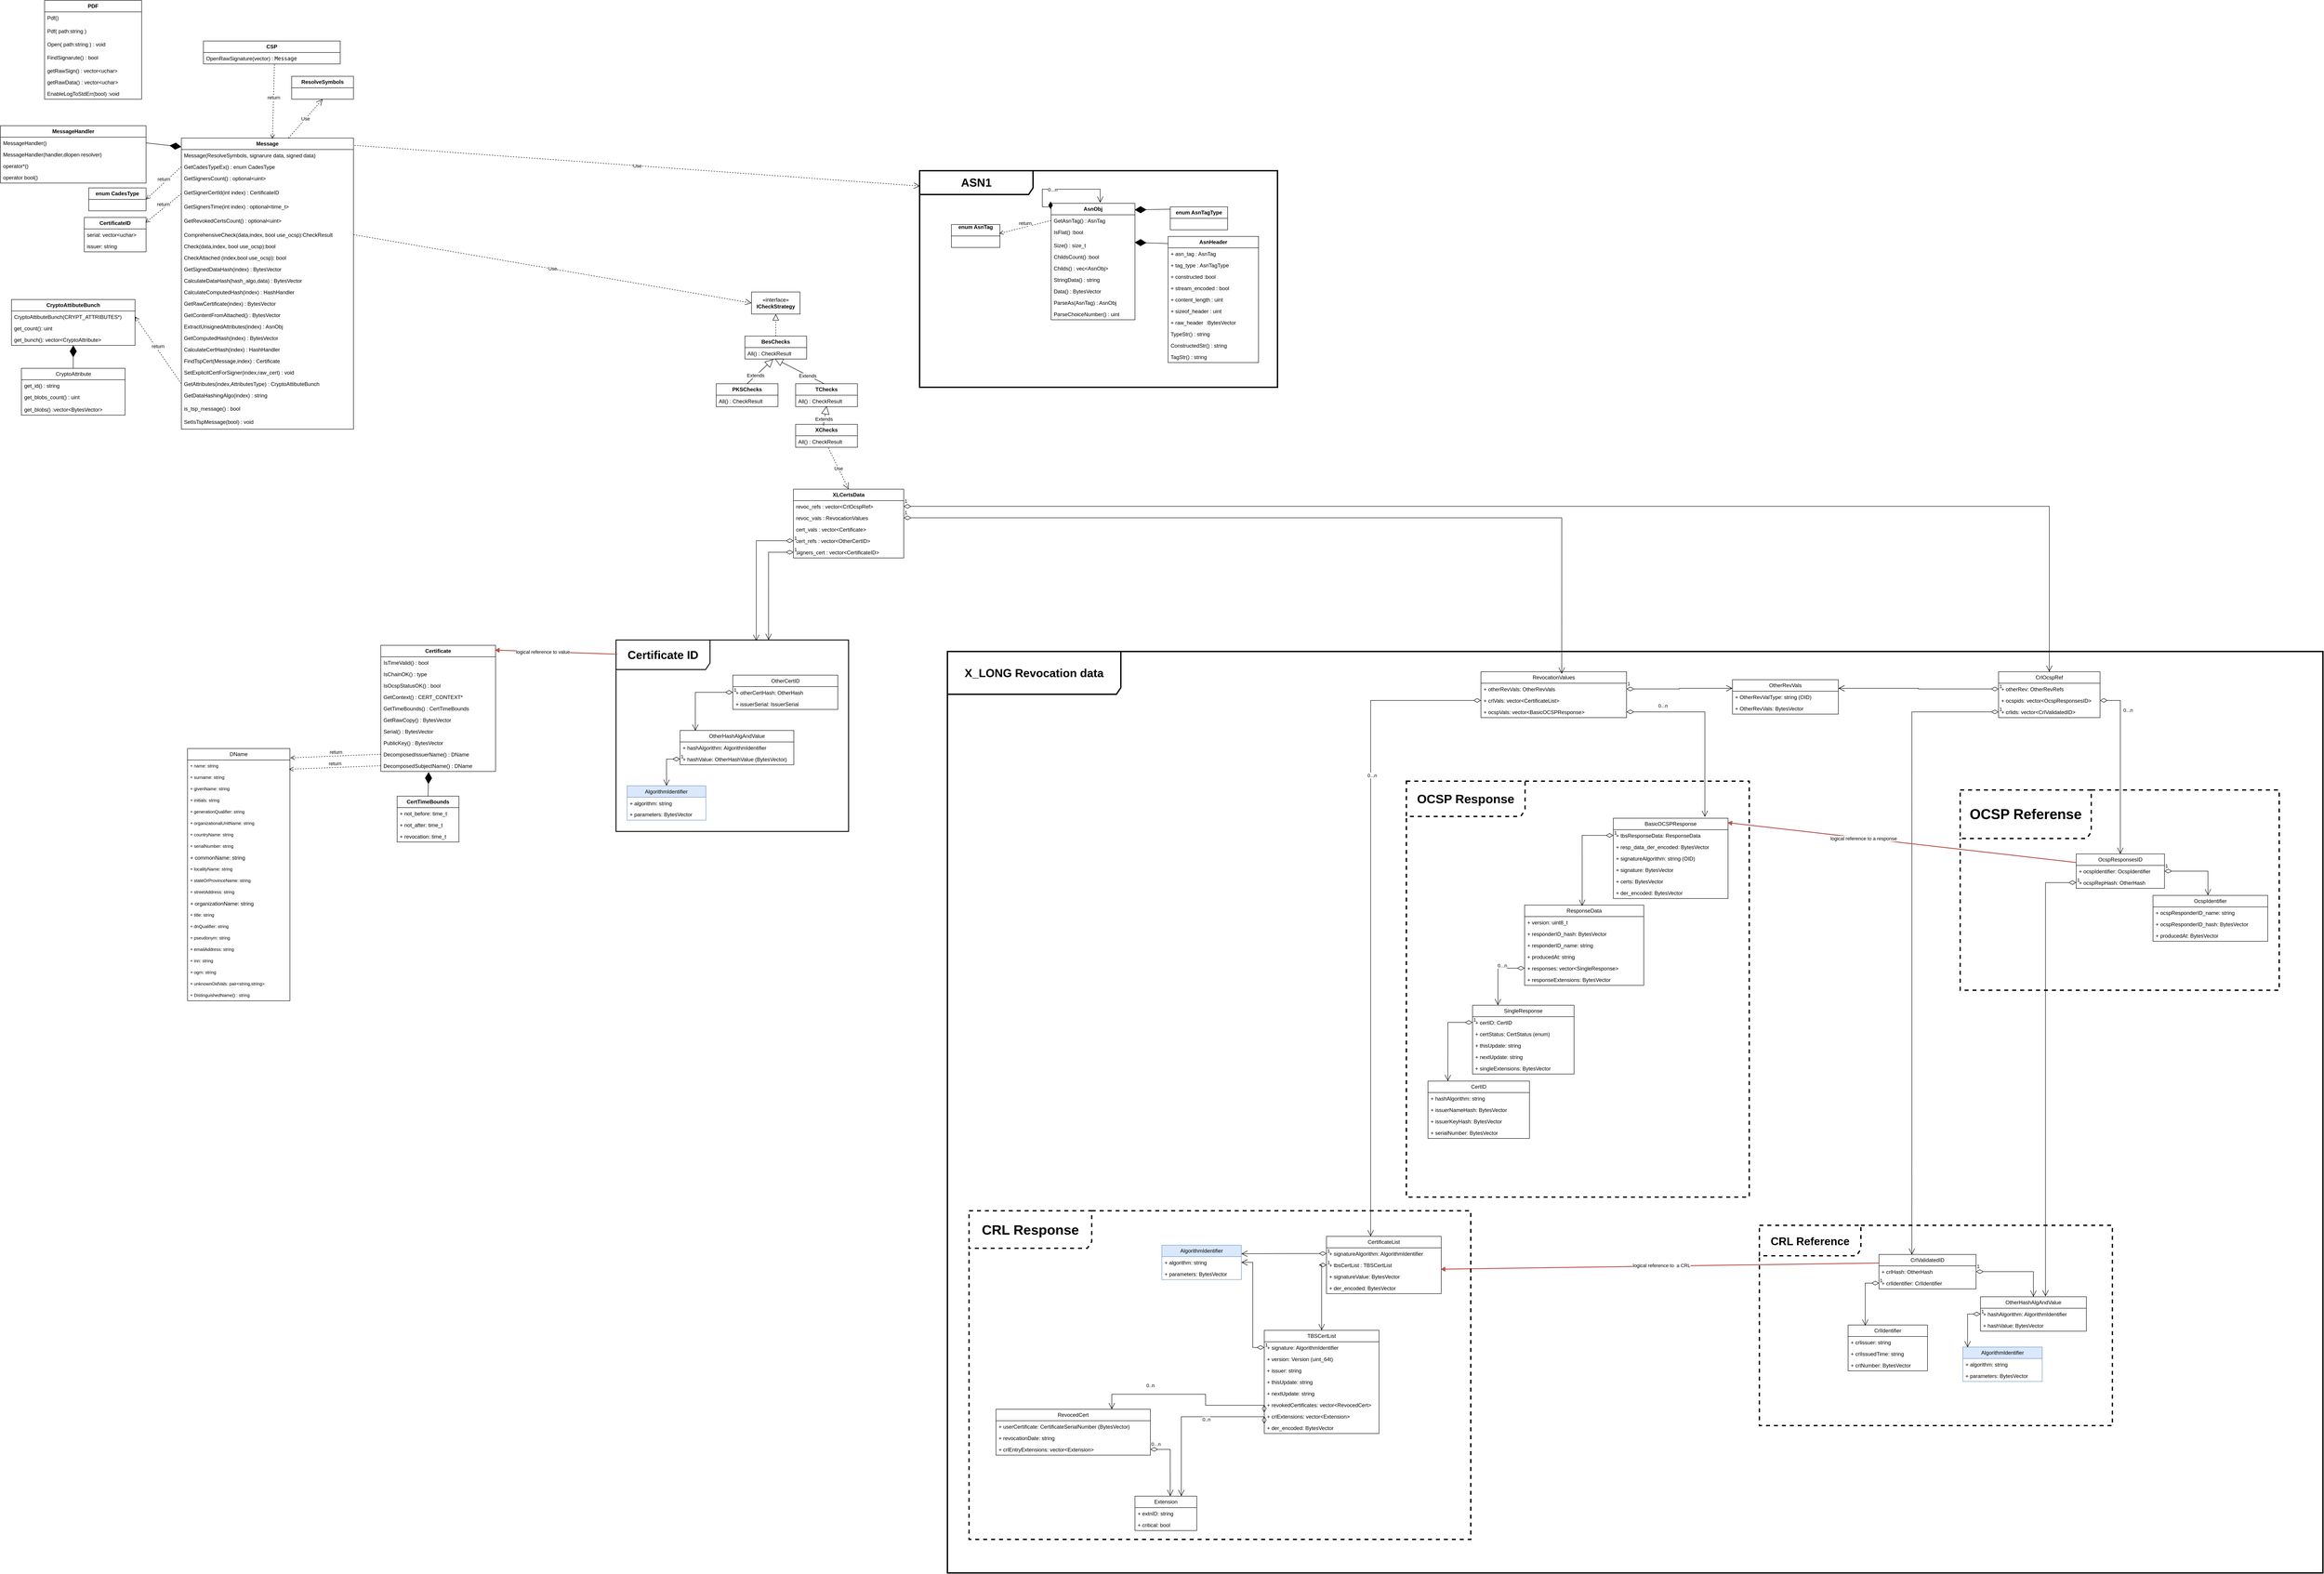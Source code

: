 <mxfile version="24.7.7">
  <diagram name="Page-1" id="Yeu_dY4VLoueyP14juLA">
    <mxGraphModel dx="3807" dy="2695" grid="0" gridSize="10" guides="1" tooltips="1" connect="1" arrows="1" fold="1" page="0" pageScale="1" pageWidth="827" pageHeight="1169" math="0" shadow="0">
      <root>
        <mxCell id="0" />
        <mxCell id="1" parent="0" />
        <mxCell id="XnN9rj1mT8MxuUo1-RK2-1" value="&lt;b&gt;PDF&lt;/b&gt;" style="swimlane;fontStyle=0;childLayout=stackLayout;horizontal=1;startSize=26;fillColor=none;horizontalStack=0;resizeParent=1;resizeParentMax=0;resizeLast=0;collapsible=1;marginBottom=0;whiteSpace=wrap;html=1;" parent="1" vertex="1">
          <mxGeometry x="-862" y="-1076" width="220" height="224" as="geometry" />
        </mxCell>
        <mxCell id="XnN9rj1mT8MxuUo1-RK2-2" value="&lt;div&gt;Pdf()&lt;/div&gt;" style="text;strokeColor=none;fillColor=none;align=left;verticalAlign=top;spacingLeft=4;spacingRight=4;overflow=hidden;rotatable=0;points=[[0,0.5],[1,0.5]];portConstraint=eastwest;whiteSpace=wrap;html=1;rounded=0;" parent="XnN9rj1mT8MxuUo1-RK2-1" vertex="1">
          <mxGeometry y="26" width="220" height="30" as="geometry" />
        </mxCell>
        <mxCell id="U_N-AK2l_mcDsKYONGYf-2" value="&lt;div&gt;Pdf( path:string )&lt;/div&gt;" style="text;strokeColor=none;fillColor=none;align=left;verticalAlign=top;spacingLeft=4;spacingRight=4;overflow=hidden;rotatable=0;points=[[0,0.5],[1,0.5]];portConstraint=eastwest;whiteSpace=wrap;html=1;rounded=0;" parent="XnN9rj1mT8MxuUo1-RK2-1" vertex="1">
          <mxGeometry y="56" width="220" height="30" as="geometry" />
        </mxCell>
        <mxCell id="U_N-AK2l_mcDsKYONGYf-1" value="&lt;div&gt;Open( path:string ) : void&lt;/div&gt;" style="text;strokeColor=none;fillColor=none;align=left;verticalAlign=top;spacingLeft=4;spacingRight=4;overflow=hidden;rotatable=0;points=[[0,0.5],[1,0.5]];portConstraint=eastwest;whiteSpace=wrap;html=1;rounded=0;" parent="XnN9rj1mT8MxuUo1-RK2-1" vertex="1">
          <mxGeometry y="86" width="220" height="30" as="geometry" />
        </mxCell>
        <mxCell id="U_N-AK2l_mcDsKYONGYf-3" value="&lt;div&gt;FindSignarute() : bool&lt;/div&gt;" style="text;strokeColor=none;fillColor=none;align=left;verticalAlign=top;spacingLeft=4;spacingRight=4;overflow=hidden;rotatable=0;points=[[0,0.5],[1,0.5]];portConstraint=eastwest;whiteSpace=wrap;html=1;rounded=0;" parent="XnN9rj1mT8MxuUo1-RK2-1" vertex="1">
          <mxGeometry y="116" width="220" height="30" as="geometry" />
        </mxCell>
        <mxCell id="XnN9rj1mT8MxuUo1-RK2-14" value="getRawSign() : vector&amp;lt;uchar&amp;gt;" style="text;strokeColor=none;fillColor=none;align=left;verticalAlign=top;spacingLeft=4;spacingRight=4;overflow=hidden;rotatable=0;points=[[0,0.5],[1,0.5]];portConstraint=eastwest;whiteSpace=wrap;html=1;" parent="XnN9rj1mT8MxuUo1-RK2-1" vertex="1">
          <mxGeometry y="146" width="220" height="26" as="geometry" />
        </mxCell>
        <mxCell id="XnN9rj1mT8MxuUo1-RK2-15" value="&lt;div&gt;getRawData() : vector&amp;lt;uchar&amp;gt;&lt;/div&gt;" style="text;strokeColor=none;fillColor=none;align=left;verticalAlign=top;spacingLeft=4;spacingRight=4;overflow=hidden;rotatable=0;points=[[0,0.5],[1,0.5]];portConstraint=eastwest;whiteSpace=wrap;html=1;" parent="XnN9rj1mT8MxuUo1-RK2-1" vertex="1">
          <mxGeometry y="172" width="220" height="26" as="geometry" />
        </mxCell>
        <mxCell id="U_N-AK2l_mcDsKYONGYf-4" value="EnableLogToStdErr(bool) :void" style="text;strokeColor=none;fillColor=none;align=left;verticalAlign=top;spacingLeft=4;spacingRight=4;overflow=hidden;rotatable=0;points=[[0,0.5],[1,0.5]];portConstraint=eastwest;whiteSpace=wrap;html=1;" parent="XnN9rj1mT8MxuUo1-RK2-1" vertex="1">
          <mxGeometry y="198" width="220" height="26" as="geometry" />
        </mxCell>
        <mxCell id="XnN9rj1mT8MxuUo1-RK2-5" value="&lt;b&gt;CSP&lt;/b&gt;" style="swimlane;fontStyle=0;childLayout=stackLayout;horizontal=1;startSize=26;fillColor=none;horizontalStack=0;resizeParent=1;resizeParentMax=0;resizeLast=0;collapsible=1;marginBottom=0;whiteSpace=wrap;html=1;" parent="1" vertex="1">
          <mxGeometry x="-502" y="-984" width="310" height="52" as="geometry" />
        </mxCell>
        <mxCell id="XnN9rj1mT8MxuUo1-RK2-7" value="OpenRawSignature(vector) : &lt;code class=&quot;lang-cpp&quot;&gt;&lt;span&gt;&lt;span class=&quot;hljs-function&quot;&gt;&lt;span class=&quot;hljs-title&quot;&gt;Message&lt;/span&gt;&lt;span class=&quot;hljs-params&quot;&gt;&lt;/span&gt;&lt;/span&gt;&lt;/span&gt;&lt;/code&gt; " style="text;strokeColor=none;fillColor=none;align=left;verticalAlign=top;spacingLeft=4;spacingRight=4;overflow=hidden;rotatable=0;points=[[0,0.5],[1,0.5]];portConstraint=eastwest;whiteSpace=wrap;html=1;" parent="XnN9rj1mT8MxuUo1-RK2-5" vertex="1">
          <mxGeometry y="26" width="310" height="26" as="geometry" />
        </mxCell>
        <mxCell id="XnN9rj1mT8MxuUo1-RK2-20" value="&lt;b&gt;Message&lt;/b&gt;" style="swimlane;fontStyle=0;childLayout=stackLayout;horizontal=1;startSize=26;fillColor=none;horizontalStack=0;resizeParent=1;resizeParentMax=0;resizeLast=0;collapsible=1;marginBottom=0;whiteSpace=wrap;html=1;" parent="1" vertex="1">
          <mxGeometry x="-552" y="-764" width="390" height="660" as="geometry" />
        </mxCell>
        <mxCell id="XnN9rj1mT8MxuUo1-RK2-21" value="Message(ResolveSymbols, signarure data, signed data)" style="text;strokeColor=none;fillColor=none;align=left;verticalAlign=top;spacingLeft=4;spacingRight=4;overflow=hidden;rotatable=0;points=[[0,0.5],[1,0.5]];portConstraint=eastwest;whiteSpace=wrap;html=1;" parent="XnN9rj1mT8MxuUo1-RK2-20" vertex="1">
          <mxGeometry y="26" width="390" height="26" as="geometry" />
        </mxCell>
        <mxCell id="XnN9rj1mT8MxuUo1-RK2-22" value="GetCadesTypeEx() : enum CadesType" style="text;strokeColor=none;fillColor=none;align=left;verticalAlign=top;spacingLeft=4;spacingRight=4;overflow=hidden;rotatable=0;points=[[0,0.5],[1,0.5]];portConstraint=eastwest;whiteSpace=wrap;html=1;" parent="XnN9rj1mT8MxuUo1-RK2-20" vertex="1">
          <mxGeometry y="52" width="390" height="26" as="geometry" />
        </mxCell>
        <mxCell id="XnN9rj1mT8MxuUo1-RK2-30" value="GetSignersCount() : optional&amp;lt;uint&amp;gt;" style="text;strokeColor=none;fillColor=none;align=left;verticalAlign=top;spacingLeft=4;spacingRight=4;overflow=hidden;rotatable=0;points=[[0,0.5],[1,0.5]];portConstraint=eastwest;whiteSpace=wrap;html=1;" parent="XnN9rj1mT8MxuUo1-RK2-20" vertex="1">
          <mxGeometry y="78" width="390" height="32" as="geometry" />
        </mxCell>
        <mxCell id="bhYkbU638XciZvY1NUgi-5" value="GetSignerCertId(int index) : CertificateID" style="text;strokeColor=none;fillColor=none;align=left;verticalAlign=top;spacingLeft=4;spacingRight=4;overflow=hidden;rotatable=0;points=[[0,0.5],[1,0.5]];portConstraint=eastwest;whiteSpace=wrap;html=1;" parent="XnN9rj1mT8MxuUo1-RK2-20" vertex="1">
          <mxGeometry y="110" width="390" height="32" as="geometry" />
        </mxCell>
        <mxCell id="zwSKOXCo6LhMHY_lzras-1" value="GetSignersTime(int index) :&amp;nbsp;optional&amp;lt;time_t&amp;gt;" style="text;strokeColor=none;fillColor=none;align=left;verticalAlign=top;spacingLeft=4;spacingRight=4;overflow=hidden;rotatable=0;points=[[0,0.5],[1,0.5]];portConstraint=eastwest;whiteSpace=wrap;html=1;" vertex="1" parent="XnN9rj1mT8MxuUo1-RK2-20">
          <mxGeometry y="142" width="390" height="32" as="geometry" />
        </mxCell>
        <mxCell id="U_N-AK2l_mcDsKYONGYf-13" value="GetRevokedCertsCount() :&amp;nbsp;optional&amp;lt;uint&amp;gt;" style="text;strokeColor=none;fillColor=none;align=left;verticalAlign=top;spacingLeft=4;spacingRight=4;overflow=hidden;rotatable=0;points=[[0,0.5],[1,0.5]];portConstraint=eastwest;whiteSpace=wrap;html=1;" parent="XnN9rj1mT8MxuUo1-RK2-20" vertex="1">
          <mxGeometry y="174" width="390" height="32" as="geometry" />
        </mxCell>
        <mxCell id="zwSKOXCo6LhMHY_lzras-2" value="ComprehensiveCheck(data,index, bool use_ocsp):CheckResult" style="text;strokeColor=none;fillColor=none;align=left;verticalAlign=top;spacingLeft=4;spacingRight=4;overflow=hidden;rotatable=0;points=[[0,0.5],[1,0.5]];portConstraint=eastwest;whiteSpace=wrap;html=1;" vertex="1" parent="XnN9rj1mT8MxuUo1-RK2-20">
          <mxGeometry y="206" width="390" height="26" as="geometry" />
        </mxCell>
        <mxCell id="XnN9rj1mT8MxuUo1-RK2-32" value="Check(data,index, bool use_ocsp):bool" style="text;strokeColor=none;fillColor=none;align=left;verticalAlign=top;spacingLeft=4;spacingRight=4;overflow=hidden;rotatable=0;points=[[0,0.5],[1,0.5]];portConstraint=eastwest;whiteSpace=wrap;html=1;" parent="XnN9rj1mT8MxuUo1-RK2-20" vertex="1">
          <mxGeometry y="232" width="390" height="26" as="geometry" />
        </mxCell>
        <mxCell id="zwSKOXCo6LhMHY_lzras-6" value="CheckAttached (index,bool use_ocsp): bool" style="text;strokeColor=none;fillColor=none;align=left;verticalAlign=top;spacingLeft=4;spacingRight=4;overflow=hidden;rotatable=0;points=[[0,0.5],[1,0.5]];portConstraint=eastwest;whiteSpace=wrap;html=1;" vertex="1" parent="XnN9rj1mT8MxuUo1-RK2-20">
          <mxGeometry y="258" width="390" height="26" as="geometry" />
        </mxCell>
        <mxCell id="zwSKOXCo6LhMHY_lzras-7" value="GetSignedDataHash(index) : BytesVector" style="text;strokeColor=none;fillColor=none;align=left;verticalAlign=top;spacingLeft=4;spacingRight=4;overflow=hidden;rotatable=0;points=[[0,0.5],[1,0.5]];portConstraint=eastwest;whiteSpace=wrap;html=1;" vertex="1" parent="XnN9rj1mT8MxuUo1-RK2-20">
          <mxGeometry y="284" width="390" height="26" as="geometry" />
        </mxCell>
        <mxCell id="zwSKOXCo6LhMHY_lzras-8" value="CalculateDataHash(hash_algo,data) : BytesVector" style="text;strokeColor=none;fillColor=none;align=left;verticalAlign=top;spacingLeft=4;spacingRight=4;overflow=hidden;rotatable=0;points=[[0,0.5],[1,0.5]];portConstraint=eastwest;whiteSpace=wrap;html=1;" vertex="1" parent="XnN9rj1mT8MxuUo1-RK2-20">
          <mxGeometry y="310" width="390" height="26" as="geometry" />
        </mxCell>
        <mxCell id="zwSKOXCo6LhMHY_lzras-9" value="CalculateComputedHash(index) : HashHandler" style="text;strokeColor=none;fillColor=none;align=left;verticalAlign=top;spacingLeft=4;spacingRight=4;overflow=hidden;rotatable=0;points=[[0,0.5],[1,0.5]];portConstraint=eastwest;whiteSpace=wrap;html=1;" vertex="1" parent="XnN9rj1mT8MxuUo1-RK2-20">
          <mxGeometry y="336" width="390" height="26" as="geometry" />
        </mxCell>
        <mxCell id="zwSKOXCo6LhMHY_lzras-10" value="GetRawCertificate(index) : BytesVector" style="text;strokeColor=none;fillColor=none;align=left;verticalAlign=top;spacingLeft=4;spacingRight=4;overflow=hidden;rotatable=0;points=[[0,0.5],[1,0.5]];portConstraint=eastwest;whiteSpace=wrap;html=1;" vertex="1" parent="XnN9rj1mT8MxuUo1-RK2-20">
          <mxGeometry y="362" width="390" height="26" as="geometry" />
        </mxCell>
        <mxCell id="zwSKOXCo6LhMHY_lzras-11" value="GetContentFromAttached() : BytesVector" style="text;strokeColor=none;fillColor=none;align=left;verticalAlign=top;spacingLeft=4;spacingRight=4;overflow=hidden;rotatable=0;points=[[0,0.5],[1,0.5]];portConstraint=eastwest;whiteSpace=wrap;html=1;" vertex="1" parent="XnN9rj1mT8MxuUo1-RK2-20">
          <mxGeometry y="388" width="390" height="26" as="geometry" />
        </mxCell>
        <mxCell id="zwSKOXCo6LhMHY_lzras-12" value="ExtractUnsignedAttributes(index) : AsnObj" style="text;strokeColor=none;fillColor=none;align=left;verticalAlign=top;spacingLeft=4;spacingRight=4;overflow=hidden;rotatable=0;points=[[0,0.5],[1,0.5]];portConstraint=eastwest;whiteSpace=wrap;html=1;" vertex="1" parent="XnN9rj1mT8MxuUo1-RK2-20">
          <mxGeometry y="414" width="390" height="26" as="geometry" />
        </mxCell>
        <mxCell id="zwSKOXCo6LhMHY_lzras-13" value="GetComputedHash(index) : BytesVector" style="text;strokeColor=none;fillColor=none;align=left;verticalAlign=top;spacingLeft=4;spacingRight=4;overflow=hidden;rotatable=0;points=[[0,0.5],[1,0.5]];portConstraint=eastwest;whiteSpace=wrap;html=1;" vertex="1" parent="XnN9rj1mT8MxuUo1-RK2-20">
          <mxGeometry y="440" width="390" height="26" as="geometry" />
        </mxCell>
        <mxCell id="zwSKOXCo6LhMHY_lzras-14" value="CalculateCertHash(index) : HashHandler" style="text;strokeColor=none;fillColor=none;align=left;verticalAlign=top;spacingLeft=4;spacingRight=4;overflow=hidden;rotatable=0;points=[[0,0.5],[1,0.5]];portConstraint=eastwest;whiteSpace=wrap;html=1;" vertex="1" parent="XnN9rj1mT8MxuUo1-RK2-20">
          <mxGeometry y="466" width="390" height="26" as="geometry" />
        </mxCell>
        <mxCell id="zwSKOXCo6LhMHY_lzras-15" value="FindTspCert(Message,index) : Certificate" style="text;strokeColor=none;fillColor=none;align=left;verticalAlign=top;spacingLeft=4;spacingRight=4;overflow=hidden;rotatable=0;points=[[0,0.5],[1,0.5]];portConstraint=eastwest;whiteSpace=wrap;html=1;" vertex="1" parent="XnN9rj1mT8MxuUo1-RK2-20">
          <mxGeometry y="492" width="390" height="26" as="geometry" />
        </mxCell>
        <mxCell id="zwSKOXCo6LhMHY_lzras-16" value="SetExplicitCertForSigner(index,raw_cert) : void" style="text;strokeColor=none;fillColor=none;align=left;verticalAlign=top;spacingLeft=4;spacingRight=4;overflow=hidden;rotatable=0;points=[[0,0.5],[1,0.5]];portConstraint=eastwest;whiteSpace=wrap;html=1;" vertex="1" parent="XnN9rj1mT8MxuUo1-RK2-20">
          <mxGeometry y="518" width="390" height="26" as="geometry" />
        </mxCell>
        <mxCell id="bhYkbU638XciZvY1NUgi-18" value="GetAttributes(index,AttributesType) : CryptoAttibuteBunch" style="text;strokeColor=none;fillColor=none;align=left;verticalAlign=top;spacingLeft=4;spacingRight=4;overflow=hidden;rotatable=0;points=[[0,0.5],[1,0.5]];portConstraint=eastwest;whiteSpace=wrap;html=1;" parent="XnN9rj1mT8MxuUo1-RK2-20" vertex="1">
          <mxGeometry y="544" width="390" height="26" as="geometry" />
        </mxCell>
        <mxCell id="zwSKOXCo6LhMHY_lzras-17" value="GetDataHashingAlgo(index) : string" style="text;strokeColor=none;fillColor=none;align=left;verticalAlign=top;spacingLeft=4;spacingRight=4;overflow=hidden;rotatable=0;points=[[0,0.5],[1,0.5]];portConstraint=eastwest;whiteSpace=wrap;html=1;" vertex="1" parent="XnN9rj1mT8MxuUo1-RK2-20">
          <mxGeometry y="570" width="390" height="30" as="geometry" />
        </mxCell>
        <mxCell id="zwSKOXCo6LhMHY_lzras-19" value="is_tsp_message() : bool" style="text;strokeColor=none;fillColor=none;align=left;verticalAlign=top;spacingLeft=4;spacingRight=4;overflow=hidden;rotatable=0;points=[[0,0.5],[1,0.5]];portConstraint=eastwest;whiteSpace=wrap;html=1;" vertex="1" parent="XnN9rj1mT8MxuUo1-RK2-20">
          <mxGeometry y="600" width="390" height="30" as="geometry" />
        </mxCell>
        <mxCell id="zwSKOXCo6LhMHY_lzras-18" value="SetIsTspMessage(bool) : void" style="text;strokeColor=none;fillColor=none;align=left;verticalAlign=top;spacingLeft=4;spacingRight=4;overflow=hidden;rotatable=0;points=[[0,0.5],[1,0.5]];portConstraint=eastwest;whiteSpace=wrap;html=1;" vertex="1" parent="XnN9rj1mT8MxuUo1-RK2-20">
          <mxGeometry y="630" width="390" height="30" as="geometry" />
        </mxCell>
        <mxCell id="XnN9rj1mT8MxuUo1-RK2-34" value="&lt;b&gt;enum CadesType&lt;/b&gt;" style="swimlane;fontStyle=0;childLayout=stackLayout;horizontal=1;startSize=26;fillColor=none;horizontalStack=0;resizeParent=1;resizeParentMax=0;resizeLast=0;collapsible=1;marginBottom=0;whiteSpace=wrap;html=1;" parent="1" vertex="1">
          <mxGeometry x="-762" y="-651" width="130" height="52" as="geometry" />
        </mxCell>
        <mxCell id="XnN9rj1mT8MxuUo1-RK2-39" value="&lt;b&gt;ResolveSymbols&lt;/b&gt;" style="swimlane;fontStyle=0;childLayout=stackLayout;horizontal=1;startSize=26;fillColor=none;horizontalStack=0;resizeParent=1;resizeParentMax=0;resizeLast=0;collapsible=1;marginBottom=0;whiteSpace=wrap;html=1;" parent="1" vertex="1">
          <mxGeometry x="-302" y="-904" width="140" height="52" as="geometry" />
        </mxCell>
        <mxCell id="XnN9rj1mT8MxuUo1-RK2-46" value="return" style="html=1;verticalAlign=bottom;endArrow=open;dashed=1;endSize=8;curved=0;rounded=0;exitX=0.519;exitY=1.038;exitDx=0;exitDy=0;exitPerimeter=0;entryX=0.529;entryY=0.003;entryDx=0;entryDy=0;entryPerimeter=0;" parent="1" source="XnN9rj1mT8MxuUo1-RK2-7" target="XnN9rj1mT8MxuUo1-RK2-20" edge="1">
          <mxGeometry relative="1" as="geometry">
            <mxPoint x="-112" y="-494" as="sourcePoint" />
            <mxPoint x="-192" y="-494" as="targetPoint" />
          </mxGeometry>
        </mxCell>
        <mxCell id="XnN9rj1mT8MxuUo1-RK2-47" value="return" style="html=1;verticalAlign=bottom;endArrow=open;dashed=1;endSize=8;curved=0;rounded=0;exitX=0;exitY=0.5;exitDx=0;exitDy=0;entryX=1;entryY=0.5;entryDx=0;entryDy=0;" parent="1" source="XnN9rj1mT8MxuUo1-RK2-22" target="XnN9rj1mT8MxuUo1-RK2-34" edge="1">
          <mxGeometry relative="1" as="geometry">
            <mxPoint x="-112" y="-494" as="sourcePoint" />
            <mxPoint x="-192" y="-494" as="targetPoint" />
          </mxGeometry>
        </mxCell>
        <mxCell id="U_N-AK2l_mcDsKYONGYf-5" value="&lt;b&gt;MessageHandler&lt;/b&gt;" style="swimlane;fontStyle=0;childLayout=stackLayout;horizontal=1;startSize=26;fillColor=none;horizontalStack=0;resizeParent=1;resizeParentMax=0;resizeLast=0;collapsible=1;marginBottom=0;whiteSpace=wrap;html=1;" parent="1" vertex="1">
          <mxGeometry x="-962" y="-792" width="330" height="130" as="geometry" />
        </mxCell>
        <mxCell id="U_N-AK2l_mcDsKYONGYf-6" value="MessageHandler()" style="text;strokeColor=none;fillColor=none;align=left;verticalAlign=top;spacingLeft=4;spacingRight=4;overflow=hidden;rotatable=0;points=[[0,0.5],[1,0.5]];portConstraint=eastwest;whiteSpace=wrap;html=1;" parent="U_N-AK2l_mcDsKYONGYf-5" vertex="1">
          <mxGeometry y="26" width="330" height="26" as="geometry" />
        </mxCell>
        <mxCell id="U_N-AK2l_mcDsKYONGYf-9" value="MessageHandler(handler,dlopen resolver)" style="text;strokeColor=none;fillColor=none;align=left;verticalAlign=top;spacingLeft=4;spacingRight=4;overflow=hidden;rotatable=0;points=[[0,0.5],[1,0.5]];portConstraint=eastwest;whiteSpace=wrap;html=1;" parent="U_N-AK2l_mcDsKYONGYf-5" vertex="1">
          <mxGeometry y="52" width="330" height="26" as="geometry" />
        </mxCell>
        <mxCell id="U_N-AK2l_mcDsKYONGYf-7" value="operator*()" style="text;strokeColor=none;fillColor=none;align=left;verticalAlign=top;spacingLeft=4;spacingRight=4;overflow=hidden;rotatable=0;points=[[0,0.5],[1,0.5]];portConstraint=eastwest;whiteSpace=wrap;html=1;" parent="U_N-AK2l_mcDsKYONGYf-5" vertex="1">
          <mxGeometry y="78" width="330" height="26" as="geometry" />
        </mxCell>
        <mxCell id="U_N-AK2l_mcDsKYONGYf-8" value="operator bool()" style="text;strokeColor=none;fillColor=none;align=left;verticalAlign=top;spacingLeft=4;spacingRight=4;overflow=hidden;rotatable=0;points=[[0,0.5],[1,0.5]];portConstraint=eastwest;whiteSpace=wrap;html=1;" parent="U_N-AK2l_mcDsKYONGYf-5" vertex="1">
          <mxGeometry y="104" width="330" height="26" as="geometry" />
        </mxCell>
        <mxCell id="U_N-AK2l_mcDsKYONGYf-15" value="Use" style="endArrow=open;endSize=12;dashed=1;html=1;rounded=0;entryX=0.5;entryY=1;entryDx=0;entryDy=0;exitX=0.622;exitY=0;exitDx=0;exitDy=0;exitPerimeter=0;" parent="1" source="XnN9rj1mT8MxuUo1-RK2-20" target="XnN9rj1mT8MxuUo1-RK2-39" edge="1">
          <mxGeometry width="160" relative="1" as="geometry">
            <mxPoint x="-292" y="-544" as="sourcePoint" />
            <mxPoint x="-132" y="-544" as="targetPoint" />
          </mxGeometry>
        </mxCell>
        <mxCell id="bhYkbU638XciZvY1NUgi-1" value="&lt;b&gt;CryptoAttibuteBunch&lt;/b&gt;" style="swimlane;fontStyle=0;childLayout=stackLayout;horizontal=1;startSize=26;fillColor=none;horizontalStack=0;resizeParent=1;resizeParentMax=0;resizeLast=0;collapsible=1;marginBottom=0;whiteSpace=wrap;html=1;" parent="1" vertex="1">
          <mxGeometry x="-937" y="-398" width="280" height="104" as="geometry" />
        </mxCell>
        <mxCell id="bhYkbU638XciZvY1NUgi-2" value="CryptoAttibuteBunch(CRYPT_ATTRIBUTES*)" style="text;strokeColor=none;fillColor=none;align=left;verticalAlign=top;spacingLeft=4;spacingRight=4;overflow=hidden;rotatable=0;points=[[0,0.5],[1,0.5]];portConstraint=eastwest;whiteSpace=wrap;html=1;" parent="bhYkbU638XciZvY1NUgi-1" vertex="1">
          <mxGeometry y="26" width="280" height="26" as="geometry" />
        </mxCell>
        <mxCell id="bhYkbU638XciZvY1NUgi-3" value="get_count(): uint" style="text;strokeColor=none;fillColor=none;align=left;verticalAlign=top;spacingLeft=4;spacingRight=4;overflow=hidden;rotatable=0;points=[[0,0.5],[1,0.5]];portConstraint=eastwest;whiteSpace=wrap;html=1;" parent="bhYkbU638XciZvY1NUgi-1" vertex="1">
          <mxGeometry y="52" width="280" height="26" as="geometry" />
        </mxCell>
        <mxCell id="bhYkbU638XciZvY1NUgi-4" value="get_bunch(): vector&amp;lt;CryptoAttribute&amp;gt;" style="text;strokeColor=none;fillColor=none;align=left;verticalAlign=top;spacingLeft=4;spacingRight=4;overflow=hidden;rotatable=0;points=[[0,0.5],[1,0.5]];portConstraint=eastwest;whiteSpace=wrap;html=1;" parent="bhYkbU638XciZvY1NUgi-1" vertex="1">
          <mxGeometry y="78" width="280" height="26" as="geometry" />
        </mxCell>
        <mxCell id="bhYkbU638XciZvY1NUgi-6" value="&lt;b&gt;CertificateID&lt;/b&gt;" style="swimlane;fontStyle=0;childLayout=stackLayout;horizontal=1;startSize=26;fillColor=none;horizontalStack=0;resizeParent=1;resizeParentMax=0;resizeLast=0;collapsible=1;marginBottom=0;whiteSpace=wrap;html=1;" parent="1" vertex="1">
          <mxGeometry x="-772" y="-584" width="140" height="78" as="geometry" />
        </mxCell>
        <mxCell id="bhYkbU638XciZvY1NUgi-7" value="serial: vector&amp;lt;uchar&amp;gt;" style="text;strokeColor=none;fillColor=none;align=left;verticalAlign=top;spacingLeft=4;spacingRight=4;overflow=hidden;rotatable=0;points=[[0,0.5],[1,0.5]];portConstraint=eastwest;whiteSpace=wrap;html=1;" parent="bhYkbU638XciZvY1NUgi-6" vertex="1">
          <mxGeometry y="26" width="140" height="26" as="geometry" />
        </mxCell>
        <mxCell id="bhYkbU638XciZvY1NUgi-8" value="issuer: string" style="text;strokeColor=none;fillColor=none;align=left;verticalAlign=top;spacingLeft=4;spacingRight=4;overflow=hidden;rotatable=0;points=[[0,0.5],[1,0.5]];portConstraint=eastwest;whiteSpace=wrap;html=1;" parent="bhYkbU638XciZvY1NUgi-6" vertex="1">
          <mxGeometry y="52" width="140" height="26" as="geometry" />
        </mxCell>
        <mxCell id="bhYkbU638XciZvY1NUgi-10" value="CryptoAttribute" style="swimlane;fontStyle=0;childLayout=stackLayout;horizontal=1;startSize=26;fillColor=none;horizontalStack=0;resizeParent=1;resizeParentMax=0;resizeLast=0;collapsible=1;marginBottom=0;whiteSpace=wrap;html=1;" parent="1" vertex="1">
          <mxGeometry x="-914.5" y="-242" width="235" height="106" as="geometry" />
        </mxCell>
        <mxCell id="bhYkbU638XciZvY1NUgi-11" value="get_id() : string" style="text;strokeColor=none;fillColor=none;align=left;verticalAlign=top;spacingLeft=4;spacingRight=4;overflow=hidden;rotatable=0;points=[[0,0.5],[1,0.5]];portConstraint=eastwest;whiteSpace=wrap;html=1;" parent="bhYkbU638XciZvY1NUgi-10" vertex="1">
          <mxGeometry y="26" width="235" height="26" as="geometry" />
        </mxCell>
        <mxCell id="bhYkbU638XciZvY1NUgi-12" value="get_blobs_count() : uint" style="text;strokeColor=none;fillColor=none;align=left;verticalAlign=top;spacingLeft=4;spacingRight=4;overflow=hidden;rotatable=0;points=[[0,0.5],[1,0.5]];portConstraint=eastwest;whiteSpace=wrap;html=1;" parent="bhYkbU638XciZvY1NUgi-10" vertex="1">
          <mxGeometry y="52" width="235" height="28" as="geometry" />
        </mxCell>
        <mxCell id="bhYkbU638XciZvY1NUgi-13" value="get_blobs() :vector&amp;lt;BytesVector&amp;gt;" style="text;strokeColor=none;fillColor=none;align=left;verticalAlign=top;spacingLeft=4;spacingRight=4;overflow=hidden;rotatable=0;points=[[0,0.5],[1,0.5]];portConstraint=eastwest;whiteSpace=wrap;html=1;" parent="bhYkbU638XciZvY1NUgi-10" vertex="1">
          <mxGeometry y="80" width="235" height="26" as="geometry" />
        </mxCell>
        <mxCell id="bhYkbU638XciZvY1NUgi-17" value="return" style="html=1;verticalAlign=bottom;endArrow=open;dashed=1;endSize=8;curved=0;rounded=0;exitX=0;exitY=0.5;exitDx=0;exitDy=0;entryX=0.992;entryY=0.153;entryDx=0;entryDy=0;entryPerimeter=0;" parent="1" source="bhYkbU638XciZvY1NUgi-5" target="bhYkbU638XciZvY1NUgi-6" edge="1">
          <mxGeometry relative="1" as="geometry">
            <mxPoint x="-242" y="-414" as="sourcePoint" />
            <mxPoint x="-322" y="-414" as="targetPoint" />
          </mxGeometry>
        </mxCell>
        <mxCell id="bhYkbU638XciZvY1NUgi-19" value="return" style="html=1;verticalAlign=bottom;endArrow=open;dashed=1;endSize=8;curved=0;rounded=0;exitX=0;exitY=0.5;exitDx=0;exitDy=0;entryX=1;entryY=0.5;entryDx=0;entryDy=0;" parent="1" source="bhYkbU638XciZvY1NUgi-18" target="bhYkbU638XciZvY1NUgi-2" edge="1">
          <mxGeometry relative="1" as="geometry">
            <mxPoint x="-62" y="-598" as="sourcePoint" />
            <mxPoint x="22" y="-441" as="targetPoint" />
          </mxGeometry>
        </mxCell>
        <mxCell id="bhYkbU638XciZvY1NUgi-54" value="Use" style="endArrow=open;endSize=12;dashed=1;html=1;rounded=0;entryX=0.001;entryY=0.071;entryDx=0;entryDy=0;entryPerimeter=0;exitX=1.006;exitY=0.025;exitDx=0;exitDy=0;exitPerimeter=0;" parent="1" source="XnN9rj1mT8MxuUo1-RK2-20" target="zwSKOXCo6LhMHY_lzras-228" edge="1">
          <mxGeometry width="160" relative="1" as="geometry">
            <mxPoint x="640" y="-420" as="sourcePoint" />
            <mxPoint x="840" y="-190" as="targetPoint" />
          </mxGeometry>
        </mxCell>
        <mxCell id="zwSKOXCo6LhMHY_lzras-5" value="" style="endArrow=diamondThin;endFill=1;endSize=24;html=1;rounded=0;exitX=1;exitY=0.5;exitDx=0;exitDy=0;entryX=0;entryY=0.03;entryDx=0;entryDy=0;entryPerimeter=0;" edge="1" parent="1" source="U_N-AK2l_mcDsKYONGYf-6" target="XnN9rj1mT8MxuUo1-RK2-20">
          <mxGeometry width="160" relative="1" as="geometry">
            <mxPoint x="-232" y="-544" as="sourcePoint" />
            <mxPoint x="-72" y="-544" as="targetPoint" />
          </mxGeometry>
        </mxCell>
        <mxCell id="zwSKOXCo6LhMHY_lzras-24" value="&lt;div&gt;«interface»&lt;b&gt;&lt;br&gt;&lt;/b&gt;&lt;/div&gt;&lt;div&gt;&lt;b&gt;ICheckStrategy&lt;/b&gt;&lt;/div&gt;" style="html=1;whiteSpace=wrap;" vertex="1" parent="1">
          <mxGeometry x="740" y="-415" width="110" height="50" as="geometry" />
        </mxCell>
        <mxCell id="zwSKOXCo6LhMHY_lzras-25" value="&lt;b&gt;BesChecks&lt;/b&gt;" style="swimlane;fontStyle=0;childLayout=stackLayout;horizontal=1;startSize=26;fillColor=none;horizontalStack=0;resizeParent=1;resizeParentMax=0;resizeLast=0;collapsible=1;marginBottom=0;whiteSpace=wrap;html=1;" vertex="1" parent="1">
          <mxGeometry x="725" y="-315" width="140" height="52" as="geometry" />
        </mxCell>
        <mxCell id="zwSKOXCo6LhMHY_lzras-26" value="All() : CheckResult" style="text;strokeColor=none;fillColor=none;align=left;verticalAlign=top;spacingLeft=4;spacingRight=4;overflow=hidden;rotatable=0;points=[[0,0.5],[1,0.5]];portConstraint=eastwest;whiteSpace=wrap;html=1;" vertex="1" parent="zwSKOXCo6LhMHY_lzras-25">
          <mxGeometry y="26" width="140" height="26" as="geometry" />
        </mxCell>
        <mxCell id="zwSKOXCo6LhMHY_lzras-29" value="" style="endArrow=block;dashed=1;endFill=0;endSize=12;html=1;rounded=0;entryX=0.5;entryY=1;entryDx=0;entryDy=0;exitX=0.5;exitY=0;exitDx=0;exitDy=0;" edge="1" parent="1" source="zwSKOXCo6LhMHY_lzras-25" target="zwSKOXCo6LhMHY_lzras-24">
          <mxGeometry width="160" relative="1" as="geometry">
            <mxPoint x="395" y="-255" as="sourcePoint" />
            <mxPoint x="555" y="-255" as="targetPoint" />
          </mxGeometry>
        </mxCell>
        <mxCell id="zwSKOXCo6LhMHY_lzras-31" value="&lt;b&gt;TChecks&lt;/b&gt;" style="swimlane;fontStyle=0;childLayout=stackLayout;horizontal=1;startSize=26;fillColor=none;horizontalStack=0;resizeParent=1;resizeParentMax=0;resizeLast=0;collapsible=1;marginBottom=0;whiteSpace=wrap;html=1;" vertex="1" parent="1">
          <mxGeometry x="840" y="-207" width="140" height="52" as="geometry" />
        </mxCell>
        <mxCell id="zwSKOXCo6LhMHY_lzras-32" value="All() : CheckResult" style="text;strokeColor=none;fillColor=none;align=left;verticalAlign=top;spacingLeft=4;spacingRight=4;overflow=hidden;rotatable=0;points=[[0,0.5],[1,0.5]];portConstraint=eastwest;whiteSpace=wrap;html=1;" vertex="1" parent="zwSKOXCo6LhMHY_lzras-31">
          <mxGeometry y="26" width="140" height="26" as="geometry" />
        </mxCell>
        <mxCell id="zwSKOXCo6LhMHY_lzras-35" value="Extends" style="endArrow=block;endSize=16;endFill=0;html=1;rounded=0;exitX=0.456;exitY=-0.008;exitDx=0;exitDy=0;exitPerimeter=0;entryX=0.484;entryY=0.968;entryDx=0;entryDy=0;entryPerimeter=0;" edge="1" parent="1" source="zwSKOXCo6LhMHY_lzras-31" target="zwSKOXCo6LhMHY_lzras-26">
          <mxGeometry x="-0.343" y="1" width="160" relative="1" as="geometry">
            <mxPoint x="395" y="-255" as="sourcePoint" />
            <mxPoint x="904" y="-255" as="targetPoint" />
            <mxPoint as="offset" />
          </mxGeometry>
        </mxCell>
        <mxCell id="zwSKOXCo6LhMHY_lzras-36" value="&lt;b&gt;XChecks&lt;/b&gt;" style="swimlane;fontStyle=0;childLayout=stackLayout;horizontal=1;startSize=26;fillColor=none;horizontalStack=0;resizeParent=1;resizeParentMax=0;resizeLast=0;collapsible=1;marginBottom=0;whiteSpace=wrap;html=1;" vertex="1" parent="1">
          <mxGeometry x="840" y="-115" width="140" height="52" as="geometry" />
        </mxCell>
        <mxCell id="zwSKOXCo6LhMHY_lzras-37" value="All() : CheckResult" style="text;strokeColor=none;fillColor=none;align=left;verticalAlign=top;spacingLeft=4;spacingRight=4;overflow=hidden;rotatable=0;points=[[0,0.5],[1,0.5]];portConstraint=eastwest;whiteSpace=wrap;html=1;" vertex="1" parent="zwSKOXCo6LhMHY_lzras-36">
          <mxGeometry y="26" width="140" height="26" as="geometry" />
        </mxCell>
        <mxCell id="zwSKOXCo6LhMHY_lzras-38" value="Extends" style="endArrow=block;endSize=16;endFill=0;html=1;rounded=0;exitX=0.449;exitY=0.056;exitDx=0;exitDy=0;exitPerimeter=0;entryX=0.502;entryY=0.949;entryDx=0;entryDy=0;entryPerimeter=0;" edge="1" parent="1" source="zwSKOXCo6LhMHY_lzras-36" target="zwSKOXCo6LhMHY_lzras-32">
          <mxGeometry x="-0.343" y="1" width="160" relative="1" as="geometry">
            <mxPoint x="905" y="-135" as="sourcePoint" />
            <mxPoint x="915" y="-155" as="targetPoint" />
            <mxPoint as="offset" />
          </mxGeometry>
        </mxCell>
        <mxCell id="zwSKOXCo6LhMHY_lzras-40" value="&lt;b&gt;PKSChecks&lt;/b&gt;" style="swimlane;fontStyle=0;childLayout=stackLayout;horizontal=1;startSize=26;fillColor=none;horizontalStack=0;resizeParent=1;resizeParentMax=0;resizeLast=0;collapsible=1;marginBottom=0;whiteSpace=wrap;html=1;" vertex="1" parent="1">
          <mxGeometry x="660" y="-207" width="140" height="52" as="geometry" />
        </mxCell>
        <mxCell id="zwSKOXCo6LhMHY_lzras-41" value="All() : CheckResult" style="text;strokeColor=none;fillColor=none;align=left;verticalAlign=top;spacingLeft=4;spacingRight=4;overflow=hidden;rotatable=0;points=[[0,0.5],[1,0.5]];portConstraint=eastwest;whiteSpace=wrap;html=1;" vertex="1" parent="zwSKOXCo6LhMHY_lzras-40">
          <mxGeometry y="26" width="140" height="26" as="geometry" />
        </mxCell>
        <mxCell id="zwSKOXCo6LhMHY_lzras-42" value="Extends" style="endArrow=block;endSize=16;endFill=0;html=1;rounded=0;exitX=0.5;exitY=0;exitDx=0;exitDy=0;entryX=0.458;entryY=1.014;entryDx=0;entryDy=0;entryPerimeter=0;" edge="1" parent="1" source="zwSKOXCo6LhMHY_lzras-40" target="zwSKOXCo6LhMHY_lzras-26">
          <mxGeometry x="-0.343" y="1" width="160" relative="1" as="geometry">
            <mxPoint x="914" y="-197" as="sourcePoint" />
            <mxPoint x="803" y="-254" as="targetPoint" />
            <mxPoint as="offset" />
          </mxGeometry>
        </mxCell>
        <mxCell id="zwSKOXCo6LhMHY_lzras-43" value="" style="endArrow=diamondThin;endFill=1;endSize=24;html=1;rounded=0;exitX=0.5;exitY=0;exitDx=0;exitDy=0;" edge="1" parent="1" source="bhYkbU638XciZvY1NUgi-10" target="bhYkbU638XciZvY1NUgi-4">
          <mxGeometry width="160" relative="1" as="geometry">
            <mxPoint x="-112" y="-164" as="sourcePoint" />
            <mxPoint x="48" y="-164" as="targetPoint" />
          </mxGeometry>
        </mxCell>
        <mxCell id="zwSKOXCo6LhMHY_lzras-44" value="Use" style="endArrow=open;endSize=12;dashed=1;html=1;rounded=0;exitX=1;exitY=0.5;exitDx=0;exitDy=0;entryX=0;entryY=0.5;entryDx=0;entryDy=0;" edge="1" parent="1" source="zwSKOXCo6LhMHY_lzras-2" target="zwSKOXCo6LhMHY_lzras-24">
          <mxGeometry width="160" relative="1" as="geometry">
            <mxPoint x="570" y="-330" as="sourcePoint" />
            <mxPoint x="730" y="-330" as="targetPoint" />
          </mxGeometry>
        </mxCell>
        <mxCell id="zwSKOXCo6LhMHY_lzras-45" value="&lt;b&gt;XLCertsData&lt;/b&gt;" style="swimlane;fontStyle=0;childLayout=stackLayout;horizontal=1;startSize=26;fillColor=none;horizontalStack=0;resizeParent=1;resizeParentMax=0;resizeLast=0;collapsible=1;marginBottom=0;whiteSpace=wrap;html=1;" vertex="1" parent="1">
          <mxGeometry x="835" y="32" width="250" height="156" as="geometry" />
        </mxCell>
        <mxCell id="zwSKOXCo6LhMHY_lzras-47" value="revoc_refs : vector&amp;lt;CrlOcspRef&amp;gt;" style="text;strokeColor=none;fillColor=none;align=left;verticalAlign=top;spacingLeft=4;spacingRight=4;overflow=hidden;rotatable=0;points=[[0,0.5],[1,0.5]];portConstraint=eastwest;whiteSpace=wrap;html=1;" vertex="1" parent="zwSKOXCo6LhMHY_lzras-45">
          <mxGeometry y="26" width="250" height="26" as="geometry" />
        </mxCell>
        <mxCell id="zwSKOXCo6LhMHY_lzras-166" value="revoc_vals : RevocationValues" style="text;strokeColor=none;fillColor=none;align=left;verticalAlign=top;spacingLeft=4;spacingRight=4;overflow=hidden;rotatable=0;points=[[0,0.5],[1,0.5]];portConstraint=eastwest;whiteSpace=wrap;html=1;" vertex="1" parent="zwSKOXCo6LhMHY_lzras-45">
          <mxGeometry y="52" width="250" height="26" as="geometry" />
        </mxCell>
        <mxCell id="zwSKOXCo6LhMHY_lzras-48" value="cert_vals : vector&amp;lt;Certificate&amp;gt;" style="text;strokeColor=none;fillColor=none;align=left;verticalAlign=top;spacingLeft=4;spacingRight=4;overflow=hidden;rotatable=0;points=[[0,0.5],[1,0.5]];portConstraint=eastwest;whiteSpace=wrap;html=1;" vertex="1" parent="zwSKOXCo6LhMHY_lzras-45">
          <mxGeometry y="78" width="250" height="26" as="geometry" />
        </mxCell>
        <mxCell id="zwSKOXCo6LhMHY_lzras-46" value="cert_refs : vector&amp;lt;OtherCertID&amp;gt;" style="text;strokeColor=none;fillColor=none;align=left;verticalAlign=top;spacingLeft=4;spacingRight=4;overflow=hidden;rotatable=0;points=[[0,0.5],[1,0.5]];portConstraint=eastwest;whiteSpace=wrap;html=1;" vertex="1" parent="zwSKOXCo6LhMHY_lzras-45">
          <mxGeometry y="104" width="250" height="26" as="geometry" />
        </mxCell>
        <mxCell id="zwSKOXCo6LhMHY_lzras-49" value="signers_cert : vector&amp;lt;CertificateID&amp;gt;" style="text;strokeColor=none;fillColor=none;align=left;verticalAlign=top;spacingLeft=4;spacingRight=4;overflow=hidden;rotatable=0;points=[[0,0.5],[1,0.5]];portConstraint=eastwest;whiteSpace=wrap;html=1;" vertex="1" parent="zwSKOXCo6LhMHY_lzras-45">
          <mxGeometry y="130" width="250" height="26" as="geometry" />
        </mxCell>
        <mxCell id="zwSKOXCo6LhMHY_lzras-50" value="Use" style="endArrow=open;endSize=12;dashed=1;html=1;rounded=0;entryX=0.5;entryY=0;entryDx=0;entryDy=0;exitX=0.529;exitY=1.048;exitDx=0;exitDy=0;exitPerimeter=0;" edge="1" parent="1" source="zwSKOXCo6LhMHY_lzras-37" target="zwSKOXCo6LhMHY_lzras-45">
          <mxGeometry width="160" relative="1" as="geometry">
            <mxPoint x="965" y="-65" as="sourcePoint" />
            <mxPoint x="1125" y="-65" as="targetPoint" />
          </mxGeometry>
        </mxCell>
        <mxCell id="zwSKOXCo6LhMHY_lzras-90" value="1" style="endArrow=open;html=1;endSize=12;startArrow=diamondThin;startSize=14;startFill=0;edgeStyle=orthogonalEdgeStyle;align=left;verticalAlign=bottom;rounded=0;entryX=0.555;entryY=0.043;entryDx=0;entryDy=0;entryPerimeter=0;exitX=1;exitY=0.5;exitDx=0;exitDy=0;" edge="1" parent="1" source="zwSKOXCo6LhMHY_lzras-166" target="zwSKOXCo6LhMHY_lzras-86">
          <mxGeometry x="-1" y="3" relative="1" as="geometry">
            <mxPoint x="1040" y="51" as="sourcePoint" />
            <mxPoint x="810" y="180" as="targetPoint" />
          </mxGeometry>
        </mxCell>
        <mxCell id="zwSKOXCo6LhMHY_lzras-171" value="1" style="endArrow=open;html=1;endSize=12;startArrow=diamondThin;startSize=14;startFill=0;edgeStyle=orthogonalEdgeStyle;align=left;verticalAlign=bottom;rounded=0;exitX=1;exitY=0.5;exitDx=0;exitDy=0;entryX=0.5;entryY=0;entryDx=0;entryDy=0;" edge="1" parent="1" source="zwSKOXCo6LhMHY_lzras-47" target="zwSKOXCo6LhMHY_lzras-167">
          <mxGeometry x="-1" y="3" relative="1" as="geometry">
            <mxPoint x="1370" y="340" as="sourcePoint" />
            <mxPoint x="1530" y="340" as="targetPoint" />
          </mxGeometry>
        </mxCell>
        <mxCell id="zwSKOXCo6LhMHY_lzras-214" value="1" style="endArrow=open;html=1;endSize=12;startArrow=diamondThin;startSize=14;startFill=0;edgeStyle=orthogonalEdgeStyle;align=left;verticalAlign=bottom;rounded=0;entryX=0.656;entryY=0;entryDx=0;entryDy=0;exitX=0;exitY=0.5;exitDx=0;exitDy=0;entryPerimeter=0;" edge="1" parent="1" source="zwSKOXCo6LhMHY_lzras-49" target="zwSKOXCo6LhMHY_lzras-225">
          <mxGeometry x="-1" y="3" relative="1" as="geometry">
            <mxPoint x="693" y="471" as="sourcePoint" />
            <mxPoint x="853" y="471" as="targetPoint" />
          </mxGeometry>
        </mxCell>
        <mxCell id="zwSKOXCo6LhMHY_lzras-224" value="" style="group" vertex="1" connectable="0" parent="1">
          <mxGeometry x="1184" y="400" width="3117" height="2089" as="geometry" />
        </mxCell>
        <mxCell id="zwSKOXCo6LhMHY_lzras-81" value="AlgorithmIdentifier" style="swimlane;fontStyle=0;childLayout=stackLayout;horizontal=1;startSize=26;fillColor=#dae8fc;horizontalStack=0;resizeParent=1;resizeParentMax=0;resizeLast=0;collapsible=1;marginBottom=0;whiteSpace=wrap;html=1;strokeColor=#6c8ebf;" vertex="1" parent="zwSKOXCo6LhMHY_lzras-224">
          <mxGeometry x="486" y="1346" width="180" height="78" as="geometry" />
        </mxCell>
        <mxCell id="zwSKOXCo6LhMHY_lzras-82" value="+ algorithm: string" style="text;strokeColor=none;fillColor=none;align=left;verticalAlign=top;spacingLeft=4;spacingRight=4;overflow=hidden;rotatable=0;points=[[0,0.5],[1,0.5]];portConstraint=eastwest;whiteSpace=wrap;html=1;" vertex="1" parent="zwSKOXCo6LhMHY_lzras-81">
          <mxGeometry y="26" width="180" height="26" as="geometry" />
        </mxCell>
        <mxCell id="zwSKOXCo6LhMHY_lzras-83" value="+ parameters: BytesVector" style="text;strokeColor=none;fillColor=none;align=left;verticalAlign=top;spacingLeft=4;spacingRight=4;overflow=hidden;rotatable=0;points=[[0,0.5],[1,0.5]];portConstraint=eastwest;whiteSpace=wrap;html=1;" vertex="1" parent="zwSKOXCo6LhMHY_lzras-81">
          <mxGeometry y="52" width="180" height="26" as="geometry" />
        </mxCell>
        <mxCell id="zwSKOXCo6LhMHY_lzras-86" value="RevocationValues" style="swimlane;fontStyle=0;childLayout=stackLayout;horizontal=1;startSize=26;fillColor=none;horizontalStack=0;resizeParent=1;resizeParentMax=0;resizeLast=0;collapsible=1;marginBottom=0;whiteSpace=wrap;html=1;" vertex="1" parent="zwSKOXCo6LhMHY_lzras-224">
          <mxGeometry x="1209" y="46" width="330" height="104" as="geometry" />
        </mxCell>
        <mxCell id="zwSKOXCo6LhMHY_lzras-89" value="+ otherRevVals: OtherRevVals" style="text;strokeColor=none;fillColor=none;align=left;verticalAlign=top;spacingLeft=4;spacingRight=4;overflow=hidden;rotatable=0;points=[[0,0.5],[1,0.5]];portConstraint=eastwest;whiteSpace=wrap;html=1;" vertex="1" parent="zwSKOXCo6LhMHY_lzras-86">
          <mxGeometry y="26" width="330" height="26" as="geometry" />
        </mxCell>
        <mxCell id="zwSKOXCo6LhMHY_lzras-87" value="+ crlVals: vector&amp;lt;CertificateList&amp;gt;" style="text;strokeColor=none;fillColor=none;align=left;verticalAlign=top;spacingLeft=4;spacingRight=4;overflow=hidden;rotatable=0;points=[[0,0.5],[1,0.5]];portConstraint=eastwest;whiteSpace=wrap;html=1;" vertex="1" parent="zwSKOXCo6LhMHY_lzras-86">
          <mxGeometry y="52" width="330" height="26" as="geometry" />
        </mxCell>
        <mxCell id="zwSKOXCo6LhMHY_lzras-88" value="+ ocspVals: vector&amp;lt;BasicOCSPResponse&amp;gt;" style="text;strokeColor=none;fillColor=none;align=left;verticalAlign=top;spacingLeft=4;spacingRight=4;overflow=hidden;rotatable=0;points=[[0,0.5],[1,0.5]];portConstraint=eastwest;whiteSpace=wrap;html=1;" vertex="1" parent="zwSKOXCo6LhMHY_lzras-86">
          <mxGeometry y="78" width="330" height="26" as="geometry" />
        </mxCell>
        <mxCell id="zwSKOXCo6LhMHY_lzras-95" value="CertificateList" style="swimlane;fontStyle=0;childLayout=stackLayout;horizontal=1;startSize=26;fillColor=none;horizontalStack=0;resizeParent=1;resizeParentMax=0;resizeLast=0;collapsible=1;marginBottom=0;whiteSpace=wrap;html=1;" vertex="1" parent="zwSKOXCo6LhMHY_lzras-224">
          <mxGeometry x="859" y="1326" width="260" height="130" as="geometry" />
        </mxCell>
        <mxCell id="zwSKOXCo6LhMHY_lzras-97" value="+ signatureAlgorithm: AlgorithmIdentifier" style="text;strokeColor=none;fillColor=none;align=left;verticalAlign=top;spacingLeft=4;spacingRight=4;overflow=hidden;rotatable=0;points=[[0,0.5],[1,0.5]];portConstraint=eastwest;whiteSpace=wrap;html=1;" vertex="1" parent="zwSKOXCo6LhMHY_lzras-95">
          <mxGeometry y="26" width="260" height="26" as="geometry" />
        </mxCell>
        <mxCell id="zwSKOXCo6LhMHY_lzras-96" value="+ tbsCertList : TBSCertList" style="text;strokeColor=none;fillColor=none;align=left;verticalAlign=top;spacingLeft=4;spacingRight=4;overflow=hidden;rotatable=0;points=[[0,0.5],[1,0.5]];portConstraint=eastwest;whiteSpace=wrap;html=1;" vertex="1" parent="zwSKOXCo6LhMHY_lzras-95">
          <mxGeometry y="52" width="260" height="26" as="geometry" />
        </mxCell>
        <mxCell id="zwSKOXCo6LhMHY_lzras-98" value="+ signatureValue: BytesVector" style="text;strokeColor=none;fillColor=none;align=left;verticalAlign=top;spacingLeft=4;spacingRight=4;overflow=hidden;rotatable=0;points=[[0,0.5],[1,0.5]];portConstraint=eastwest;whiteSpace=wrap;html=1;" vertex="1" parent="zwSKOXCo6LhMHY_lzras-95">
          <mxGeometry y="78" width="260" height="26" as="geometry" />
        </mxCell>
        <mxCell id="zwSKOXCo6LhMHY_lzras-99" value="+ der_encoded: BytesVector" style="text;strokeColor=none;fillColor=none;align=left;verticalAlign=top;spacingLeft=4;spacingRight=4;overflow=hidden;rotatable=0;points=[[0,0.5],[1,0.5]];portConstraint=eastwest;whiteSpace=wrap;html=1;" vertex="1" parent="zwSKOXCo6LhMHY_lzras-95">
          <mxGeometry y="104" width="260" height="26" as="geometry" />
        </mxCell>
        <mxCell id="zwSKOXCo6LhMHY_lzras-100" value="0...n" style="endArrow=open;html=1;endSize=12;startArrow=diamondThin;startSize=14;startFill=0;edgeStyle=orthogonalEdgeStyle;align=left;verticalAlign=bottom;rounded=0;exitX=0;exitY=0.5;exitDx=0;exitDy=0;entryX=0.385;entryY=0;entryDx=0;entryDy=0;entryPerimeter=0;" edge="1" parent="zwSKOXCo6LhMHY_lzras-224" source="zwSKOXCo6LhMHY_lzras-87" target="zwSKOXCo6LhMHY_lzras-95">
          <mxGeometry x="-0.415" y="-9" relative="1" as="geometry">
            <mxPoint x="999" y="314" as="sourcePoint" />
            <mxPoint x="1159" y="314" as="targetPoint" />
            <mxPoint as="offset" />
          </mxGeometry>
        </mxCell>
        <mxCell id="zwSKOXCo6LhMHY_lzras-102" value="TBSCertList" style="swimlane;fontStyle=0;childLayout=stackLayout;horizontal=1;startSize=26;fillColor=none;horizontalStack=0;resizeParent=1;resizeParentMax=0;resizeLast=0;collapsible=1;marginBottom=0;whiteSpace=wrap;html=1;" vertex="1" parent="zwSKOXCo6LhMHY_lzras-224">
          <mxGeometry x="718" y="1539" width="260" height="234" as="geometry" />
        </mxCell>
        <mxCell id="zwSKOXCo6LhMHY_lzras-104" value="+ signature: AlgorithmIdentifier" style="text;strokeColor=none;fillColor=none;align=left;verticalAlign=top;spacingLeft=4;spacingRight=4;overflow=hidden;rotatable=0;points=[[0,0.5],[1,0.5]];portConstraint=eastwest;whiteSpace=wrap;html=1;" vertex="1" parent="zwSKOXCo6LhMHY_lzras-102">
          <mxGeometry y="26" width="260" height="26" as="geometry" />
        </mxCell>
        <mxCell id="zwSKOXCo6LhMHY_lzras-103" value="+ version: Version (uint_64t)" style="text;strokeColor=none;fillColor=none;align=left;verticalAlign=top;spacingLeft=4;spacingRight=4;overflow=hidden;rotatable=0;points=[[0,0.5],[1,0.5]];portConstraint=eastwest;whiteSpace=wrap;html=1;" vertex="1" parent="zwSKOXCo6LhMHY_lzras-102">
          <mxGeometry y="52" width="260" height="26" as="geometry" />
        </mxCell>
        <mxCell id="zwSKOXCo6LhMHY_lzras-106" value="+ issuer: string" style="text;strokeColor=none;fillColor=none;align=left;verticalAlign=top;spacingLeft=4;spacingRight=4;overflow=hidden;rotatable=0;points=[[0,0.5],[1,0.5]];portConstraint=eastwest;whiteSpace=wrap;html=1;" vertex="1" parent="zwSKOXCo6LhMHY_lzras-102">
          <mxGeometry y="78" width="260" height="26" as="geometry" />
        </mxCell>
        <mxCell id="zwSKOXCo6LhMHY_lzras-105" value="+ thisUpdate: string" style="text;strokeColor=none;fillColor=none;align=left;verticalAlign=top;spacingLeft=4;spacingRight=4;overflow=hidden;rotatable=0;points=[[0,0.5],[1,0.5]];portConstraint=eastwest;whiteSpace=wrap;html=1;" vertex="1" parent="zwSKOXCo6LhMHY_lzras-102">
          <mxGeometry y="104" width="260" height="26" as="geometry" />
        </mxCell>
        <mxCell id="zwSKOXCo6LhMHY_lzras-107" value="+ nextUpdate: string" style="text;strokeColor=none;fillColor=none;align=left;verticalAlign=top;spacingLeft=4;spacingRight=4;overflow=hidden;rotatable=0;points=[[0,0.5],[1,0.5]];portConstraint=eastwest;whiteSpace=wrap;html=1;" vertex="1" parent="zwSKOXCo6LhMHY_lzras-102">
          <mxGeometry y="130" width="260" height="26" as="geometry" />
        </mxCell>
        <mxCell id="zwSKOXCo6LhMHY_lzras-108" value="+ revokedCertificates: vector&amp;lt;RevocedCert&amp;gt;" style="text;strokeColor=none;fillColor=none;align=left;verticalAlign=top;spacingLeft=4;spacingRight=4;overflow=hidden;rotatable=0;points=[[0,0.5],[1,0.5]];portConstraint=eastwest;whiteSpace=wrap;html=1;" vertex="1" parent="zwSKOXCo6LhMHY_lzras-102">
          <mxGeometry y="156" width="260" height="26" as="geometry" />
        </mxCell>
        <mxCell id="zwSKOXCo6LhMHY_lzras-109" value="+ crlExtensions: vector&amp;lt;Extension&amp;gt;" style="text;strokeColor=none;fillColor=none;align=left;verticalAlign=top;spacingLeft=4;spacingRight=4;overflow=hidden;rotatable=0;points=[[0,0.5],[1,0.5]];portConstraint=eastwest;whiteSpace=wrap;html=1;" vertex="1" parent="zwSKOXCo6LhMHY_lzras-102">
          <mxGeometry y="182" width="260" height="26" as="geometry" />
        </mxCell>
        <mxCell id="zwSKOXCo6LhMHY_lzras-110" value="+ der_encoded: BytesVector" style="text;strokeColor=none;fillColor=none;align=left;verticalAlign=top;spacingLeft=4;spacingRight=4;overflow=hidden;rotatable=0;points=[[0,0.5],[1,0.5]];portConstraint=eastwest;whiteSpace=wrap;html=1;" vertex="1" parent="zwSKOXCo6LhMHY_lzras-102">
          <mxGeometry y="208" width="260" height="26" as="geometry" />
        </mxCell>
        <mxCell id="zwSKOXCo6LhMHY_lzras-111" value="1" style="endArrow=open;html=1;endSize=12;startArrow=diamondThin;startSize=14;startFill=0;edgeStyle=orthogonalEdgeStyle;align=left;verticalAlign=bottom;rounded=0;" edge="1" parent="zwSKOXCo6LhMHY_lzras-224" source="zwSKOXCo6LhMHY_lzras-96" target="zwSKOXCo6LhMHY_lzras-102">
          <mxGeometry x="-1" y="3" relative="1" as="geometry">
            <mxPoint x="659" y="1367" as="sourcePoint" />
            <mxPoint x="819" y="1367" as="targetPoint" />
          </mxGeometry>
        </mxCell>
        <mxCell id="zwSKOXCo6LhMHY_lzras-112" value="1" style="endArrow=open;html=1;endSize=12;startArrow=diamondThin;startSize=14;startFill=0;edgeStyle=orthogonalEdgeStyle;align=left;verticalAlign=bottom;rounded=0;entryX=1;entryY=0.5;entryDx=0;entryDy=0;" edge="1" parent="zwSKOXCo6LhMHY_lzras-224" source="zwSKOXCo6LhMHY_lzras-104" target="zwSKOXCo6LhMHY_lzras-82">
          <mxGeometry x="-1" y="3" relative="1" as="geometry">
            <mxPoint x="529" y="1407" as="sourcePoint" />
            <mxPoint x="689" y="1407" as="targetPoint" />
          </mxGeometry>
        </mxCell>
        <mxCell id="zwSKOXCo6LhMHY_lzras-113" value="RevocedCert" style="swimlane;fontStyle=0;childLayout=stackLayout;horizontal=1;startSize=26;fillColor=none;horizontalStack=0;resizeParent=1;resizeParentMax=0;resizeLast=0;collapsible=1;marginBottom=0;whiteSpace=wrap;html=1;" vertex="1" parent="zwSKOXCo6LhMHY_lzras-224">
          <mxGeometry x="110" y="1718" width="350" height="104" as="geometry" />
        </mxCell>
        <mxCell id="zwSKOXCo6LhMHY_lzras-114" value="+ userCertificate: CertificateSerialNumber (BytesVector)" style="text;strokeColor=none;fillColor=none;align=left;verticalAlign=top;spacingLeft=4;spacingRight=4;overflow=hidden;rotatable=0;points=[[0,0.5],[1,0.5]];portConstraint=eastwest;whiteSpace=wrap;html=1;" vertex="1" parent="zwSKOXCo6LhMHY_lzras-113">
          <mxGeometry y="26" width="350" height="26" as="geometry" />
        </mxCell>
        <mxCell id="zwSKOXCo6LhMHY_lzras-115" value="+ revocationDate: string" style="text;strokeColor=none;fillColor=none;align=left;verticalAlign=top;spacingLeft=4;spacingRight=4;overflow=hidden;rotatable=0;points=[[0,0.5],[1,0.5]];portConstraint=eastwest;whiteSpace=wrap;html=1;" vertex="1" parent="zwSKOXCo6LhMHY_lzras-113">
          <mxGeometry y="52" width="350" height="26" as="geometry" />
        </mxCell>
        <mxCell id="zwSKOXCo6LhMHY_lzras-116" value="+ crlEntryExtensions: vector&amp;lt;Extension&amp;gt;" style="text;strokeColor=none;fillColor=none;align=left;verticalAlign=top;spacingLeft=4;spacingRight=4;overflow=hidden;rotatable=0;points=[[0,0.5],[1,0.5]];portConstraint=eastwest;whiteSpace=wrap;html=1;" vertex="1" parent="zwSKOXCo6LhMHY_lzras-113">
          <mxGeometry y="78" width="350" height="26" as="geometry" />
        </mxCell>
        <mxCell id="zwSKOXCo6LhMHY_lzras-117" value="1" style="endArrow=open;html=1;endSize=12;startArrow=diamondThin;startSize=14;startFill=0;edgeStyle=orthogonalEdgeStyle;align=left;verticalAlign=bottom;rounded=0;entryX=1;entryY=0.25;entryDx=0;entryDy=0;exitX=0;exitY=0.5;exitDx=0;exitDy=0;" edge="1" parent="zwSKOXCo6LhMHY_lzras-224" source="zwSKOXCo6LhMHY_lzras-97" target="zwSKOXCo6LhMHY_lzras-81">
          <mxGeometry x="-1" y="3" relative="1" as="geometry">
            <mxPoint x="429" y="1367" as="sourcePoint" />
            <mxPoint x="589" y="1367" as="targetPoint" />
          </mxGeometry>
        </mxCell>
        <mxCell id="zwSKOXCo6LhMHY_lzras-118" value="0..n" style="endArrow=open;html=1;endSize=12;startArrow=diamondThin;startSize=14;startFill=0;edgeStyle=orthogonalEdgeStyle;align=left;verticalAlign=bottom;rounded=0;exitX=0;exitY=0.5;exitDx=0;exitDy=0;entryX=0.75;entryY=0;entryDx=0;entryDy=0;" edge="1" parent="zwSKOXCo6LhMHY_lzras-224" source="zwSKOXCo6LhMHY_lzras-108" target="zwSKOXCo6LhMHY_lzras-113">
          <mxGeometry x="0.457" y="-11" relative="1" as="geometry">
            <mxPoint x="479" y="1606" as="sourcePoint" />
            <mxPoint x="649" y="1477" as="targetPoint" />
            <Array as="points">
              <mxPoint x="585" y="1709" />
              <mxPoint x="585" y="1684" />
              <mxPoint x="373" y="1684" />
            </Array>
            <mxPoint as="offset" />
          </mxGeometry>
        </mxCell>
        <mxCell id="zwSKOXCo6LhMHY_lzras-121" value="Extension" style="swimlane;fontStyle=0;childLayout=stackLayout;horizontal=1;startSize=26;fillColor=none;horizontalStack=0;resizeParent=1;resizeParentMax=0;resizeLast=0;collapsible=1;marginBottom=0;whiteSpace=wrap;html=1;" vertex="1" parent="zwSKOXCo6LhMHY_lzras-224">
          <mxGeometry x="425" y="1915" width="140" height="78" as="geometry" />
        </mxCell>
        <mxCell id="zwSKOXCo6LhMHY_lzras-122" value="+ extnID: string" style="text;strokeColor=none;fillColor=none;align=left;verticalAlign=top;spacingLeft=4;spacingRight=4;overflow=hidden;rotatable=0;points=[[0,0.5],[1,0.5]];portConstraint=eastwest;whiteSpace=wrap;html=1;" vertex="1" parent="zwSKOXCo6LhMHY_lzras-121">
          <mxGeometry y="26" width="140" height="26" as="geometry" />
        </mxCell>
        <mxCell id="zwSKOXCo6LhMHY_lzras-123" value="+ critical: bool" style="text;strokeColor=none;fillColor=none;align=left;verticalAlign=top;spacingLeft=4;spacingRight=4;overflow=hidden;rotatable=0;points=[[0,0.5],[1,0.5]];portConstraint=eastwest;whiteSpace=wrap;html=1;" vertex="1" parent="zwSKOXCo6LhMHY_lzras-121">
          <mxGeometry y="52" width="140" height="26" as="geometry" />
        </mxCell>
        <mxCell id="zwSKOXCo6LhMHY_lzras-125" value="0..n" style="endArrow=open;html=1;endSize=12;startArrow=diamondThin;startSize=14;startFill=0;edgeStyle=orthogonalEdgeStyle;align=left;verticalAlign=bottom;rounded=0;entryX=0.75;entryY=0;entryDx=0;entryDy=0;exitX=0;exitY=0.5;exitDx=0;exitDy=0;" edge="1" parent="zwSKOXCo6LhMHY_lzras-224" source="zwSKOXCo6LhMHY_lzras-109" target="zwSKOXCo6LhMHY_lzras-121">
          <mxGeometry x="-0.226" y="15" relative="1" as="geometry">
            <mxPoint x="309" y="1607" as="sourcePoint" />
            <mxPoint x="469" y="1607" as="targetPoint" />
            <Array as="points">
              <mxPoint x="530" y="1735" />
            </Array>
            <mxPoint as="offset" />
          </mxGeometry>
        </mxCell>
        <mxCell id="zwSKOXCo6LhMHY_lzras-128" value="0...n" style="endArrow=open;html=1;endSize=12;startArrow=diamondThin;startSize=14;startFill=0;edgeStyle=orthogonalEdgeStyle;align=left;verticalAlign=bottom;rounded=0;entryX=0.571;entryY=0;entryDx=0;entryDy=0;entryPerimeter=0;exitX=1;exitY=0.5;exitDx=0;exitDy=0;" edge="1" parent="zwSKOXCo6LhMHY_lzras-224" source="zwSKOXCo6LhMHY_lzras-116" target="zwSKOXCo6LhMHY_lzras-121">
          <mxGeometry x="-1" y="3" relative="1" as="geometry">
            <mxPoint x="309" y="1657" as="sourcePoint" />
            <mxPoint x="469" y="1657" as="targetPoint" />
          </mxGeometry>
        </mxCell>
        <mxCell id="zwSKOXCo6LhMHY_lzras-129" value="BasicOCSPResponse" style="swimlane;fontStyle=0;childLayout=stackLayout;horizontal=1;startSize=26;fillColor=none;horizontalStack=0;resizeParent=1;resizeParentMax=0;resizeLast=0;collapsible=1;marginBottom=0;whiteSpace=wrap;html=1;" vertex="1" parent="zwSKOXCo6LhMHY_lzras-224">
          <mxGeometry x="1509" y="378" width="260" height="182" as="geometry" />
        </mxCell>
        <mxCell id="zwSKOXCo6LhMHY_lzras-130" value="+ tbsResponseData: ResponseData" style="text;strokeColor=none;fillColor=none;align=left;verticalAlign=top;spacingLeft=4;spacingRight=4;overflow=hidden;rotatable=0;points=[[0,0.5],[1,0.5]];portConstraint=eastwest;whiteSpace=wrap;html=1;" vertex="1" parent="zwSKOXCo6LhMHY_lzras-129">
          <mxGeometry y="26" width="260" height="26" as="geometry" />
        </mxCell>
        <mxCell id="zwSKOXCo6LhMHY_lzras-131" value="+ resp_data_der_encoded: BytesVector" style="text;strokeColor=none;fillColor=none;align=left;verticalAlign=top;spacingLeft=4;spacingRight=4;overflow=hidden;rotatable=0;points=[[0,0.5],[1,0.5]];portConstraint=eastwest;whiteSpace=wrap;html=1;" vertex="1" parent="zwSKOXCo6LhMHY_lzras-129">
          <mxGeometry y="52" width="260" height="26" as="geometry" />
        </mxCell>
        <mxCell id="zwSKOXCo6LhMHY_lzras-132" value="+ signatureAlgorithm: string (OID)" style="text;strokeColor=none;fillColor=none;align=left;verticalAlign=top;spacingLeft=4;spacingRight=4;overflow=hidden;rotatable=0;points=[[0,0.5],[1,0.5]];portConstraint=eastwest;whiteSpace=wrap;html=1;" vertex="1" parent="zwSKOXCo6LhMHY_lzras-129">
          <mxGeometry y="78" width="260" height="26" as="geometry" />
        </mxCell>
        <mxCell id="zwSKOXCo6LhMHY_lzras-133" value="+ signature: BytesVector" style="text;strokeColor=none;fillColor=none;align=left;verticalAlign=top;spacingLeft=4;spacingRight=4;overflow=hidden;rotatable=0;points=[[0,0.5],[1,0.5]];portConstraint=eastwest;whiteSpace=wrap;html=1;" vertex="1" parent="zwSKOXCo6LhMHY_lzras-129">
          <mxGeometry y="104" width="260" height="26" as="geometry" />
        </mxCell>
        <mxCell id="zwSKOXCo6LhMHY_lzras-134" value="+ certs: BytesVector" style="text;strokeColor=none;fillColor=none;align=left;verticalAlign=top;spacingLeft=4;spacingRight=4;overflow=hidden;rotatable=0;points=[[0,0.5],[1,0.5]];portConstraint=eastwest;whiteSpace=wrap;html=1;" vertex="1" parent="zwSKOXCo6LhMHY_lzras-129">
          <mxGeometry y="130" width="260" height="26" as="geometry" />
        </mxCell>
        <mxCell id="zwSKOXCo6LhMHY_lzras-135" value="+ der_encoded: BytesVector" style="text;strokeColor=none;fillColor=none;align=left;verticalAlign=top;spacingLeft=4;spacingRight=4;overflow=hidden;rotatable=0;points=[[0,0.5],[1,0.5]];portConstraint=eastwest;whiteSpace=wrap;html=1;" vertex="1" parent="zwSKOXCo6LhMHY_lzras-129">
          <mxGeometry y="156" width="260" height="26" as="geometry" />
        </mxCell>
        <mxCell id="zwSKOXCo6LhMHY_lzras-136" value="ResponseData" style="swimlane;fontStyle=0;childLayout=stackLayout;horizontal=1;startSize=26;fillColor=none;horizontalStack=0;resizeParent=1;resizeParentMax=0;resizeLast=0;collapsible=1;marginBottom=0;whiteSpace=wrap;html=1;" vertex="1" parent="zwSKOXCo6LhMHY_lzras-224">
          <mxGeometry x="1308" y="575" width="270" height="182" as="geometry" />
        </mxCell>
        <mxCell id="zwSKOXCo6LhMHY_lzras-137" value="+ version: uint8_t" style="text;strokeColor=none;fillColor=none;align=left;verticalAlign=top;spacingLeft=4;spacingRight=4;overflow=hidden;rotatable=0;points=[[0,0.5],[1,0.5]];portConstraint=eastwest;whiteSpace=wrap;html=1;" vertex="1" parent="zwSKOXCo6LhMHY_lzras-136">
          <mxGeometry y="26" width="270" height="26" as="geometry" />
        </mxCell>
        <mxCell id="zwSKOXCo6LhMHY_lzras-138" value="+ responderID_hash: BytesVector" style="text;strokeColor=none;fillColor=none;align=left;verticalAlign=top;spacingLeft=4;spacingRight=4;overflow=hidden;rotatable=0;points=[[0,0.5],[1,0.5]];portConstraint=eastwest;whiteSpace=wrap;html=1;" vertex="1" parent="zwSKOXCo6LhMHY_lzras-136">
          <mxGeometry y="52" width="270" height="26" as="geometry" />
        </mxCell>
        <mxCell id="zwSKOXCo6LhMHY_lzras-140" value="+ responderID_name: string" style="text;strokeColor=none;fillColor=none;align=left;verticalAlign=top;spacingLeft=4;spacingRight=4;overflow=hidden;rotatable=0;points=[[0,0.5],[1,0.5]];portConstraint=eastwest;whiteSpace=wrap;html=1;" vertex="1" parent="zwSKOXCo6LhMHY_lzras-136">
          <mxGeometry y="78" width="270" height="26" as="geometry" />
        </mxCell>
        <mxCell id="zwSKOXCo6LhMHY_lzras-139" value="+ producedAt: string" style="text;strokeColor=none;fillColor=none;align=left;verticalAlign=top;spacingLeft=4;spacingRight=4;overflow=hidden;rotatable=0;points=[[0,0.5],[1,0.5]];portConstraint=eastwest;whiteSpace=wrap;html=1;" vertex="1" parent="zwSKOXCo6LhMHY_lzras-136">
          <mxGeometry y="104" width="270" height="26" as="geometry" />
        </mxCell>
        <mxCell id="zwSKOXCo6LhMHY_lzras-141" value="+ responses: vector&amp;lt;SingleResponse&amp;gt;" style="text;strokeColor=none;fillColor=none;align=left;verticalAlign=top;spacingLeft=4;spacingRight=4;overflow=hidden;rotatable=0;points=[[0,0.5],[1,0.5]];portConstraint=eastwest;whiteSpace=wrap;html=1;" vertex="1" parent="zwSKOXCo6LhMHY_lzras-136">
          <mxGeometry y="130" width="270" height="26" as="geometry" />
        </mxCell>
        <mxCell id="zwSKOXCo6LhMHY_lzras-142" value="+ responseExtensions: BytesVector" style="text;strokeColor=none;fillColor=none;align=left;verticalAlign=top;spacingLeft=4;spacingRight=4;overflow=hidden;rotatable=0;points=[[0,0.5],[1,0.5]];portConstraint=eastwest;whiteSpace=wrap;html=1;" vertex="1" parent="zwSKOXCo6LhMHY_lzras-136">
          <mxGeometry y="156" width="270" height="26" as="geometry" />
        </mxCell>
        <mxCell id="zwSKOXCo6LhMHY_lzras-143" value="1" style="endArrow=open;html=1;endSize=12;startArrow=diamondThin;startSize=14;startFill=0;edgeStyle=orthogonalEdgeStyle;align=left;verticalAlign=bottom;rounded=0;exitX=0;exitY=0.5;exitDx=0;exitDy=0;entryX=0.483;entryY=0.011;entryDx=0;entryDy=0;entryPerimeter=0;" edge="1" parent="zwSKOXCo6LhMHY_lzras-224" source="zwSKOXCo6LhMHY_lzras-130" target="zwSKOXCo6LhMHY_lzras-136">
          <mxGeometry x="-1" y="3" relative="1" as="geometry">
            <mxPoint x="1099" y="702" as="sourcePoint" />
            <mxPoint x="1259" y="702" as="targetPoint" />
          </mxGeometry>
        </mxCell>
        <mxCell id="zwSKOXCo6LhMHY_lzras-144" value="SingleResponse" style="swimlane;fontStyle=0;childLayout=stackLayout;horizontal=1;startSize=26;fillColor=none;horizontalStack=0;resizeParent=1;resizeParentMax=0;resizeLast=0;collapsible=1;marginBottom=0;whiteSpace=wrap;html=1;" vertex="1" parent="zwSKOXCo6LhMHY_lzras-224">
          <mxGeometry x="1190" y="802" width="230" height="156" as="geometry" />
        </mxCell>
        <mxCell id="zwSKOXCo6LhMHY_lzras-145" value="+ certID: CertID" style="text;strokeColor=none;fillColor=none;align=left;verticalAlign=top;spacingLeft=4;spacingRight=4;overflow=hidden;rotatable=0;points=[[0,0.5],[1,0.5]];portConstraint=eastwest;whiteSpace=wrap;html=1;" vertex="1" parent="zwSKOXCo6LhMHY_lzras-144">
          <mxGeometry y="26" width="230" height="26" as="geometry" />
        </mxCell>
        <mxCell id="zwSKOXCo6LhMHY_lzras-146" value="+ certStatus: CertStatus (enum)" style="text;strokeColor=none;fillColor=none;align=left;verticalAlign=top;spacingLeft=4;spacingRight=4;overflow=hidden;rotatable=0;points=[[0,0.5],[1,0.5]];portConstraint=eastwest;whiteSpace=wrap;html=1;" vertex="1" parent="zwSKOXCo6LhMHY_lzras-144">
          <mxGeometry y="52" width="230" height="26" as="geometry" />
        </mxCell>
        <mxCell id="zwSKOXCo6LhMHY_lzras-148" value="+ thisUpdate: string" style="text;strokeColor=none;fillColor=none;align=left;verticalAlign=top;spacingLeft=4;spacingRight=4;overflow=hidden;rotatable=0;points=[[0,0.5],[1,0.5]];portConstraint=eastwest;whiteSpace=wrap;html=1;" vertex="1" parent="zwSKOXCo6LhMHY_lzras-144">
          <mxGeometry y="78" width="230" height="26" as="geometry" />
        </mxCell>
        <mxCell id="zwSKOXCo6LhMHY_lzras-149" value="+ nextUpdate: string" style="text;strokeColor=none;fillColor=none;align=left;verticalAlign=top;spacingLeft=4;spacingRight=4;overflow=hidden;rotatable=0;points=[[0,0.5],[1,0.5]];portConstraint=eastwest;whiteSpace=wrap;html=1;" vertex="1" parent="zwSKOXCo6LhMHY_lzras-144">
          <mxGeometry y="104" width="230" height="26" as="geometry" />
        </mxCell>
        <mxCell id="zwSKOXCo6LhMHY_lzras-147" value="+ singleExtensions: BytesVector" style="text;strokeColor=none;fillColor=none;align=left;verticalAlign=top;spacingLeft=4;spacingRight=4;overflow=hidden;rotatable=0;points=[[0,0.5],[1,0.5]];portConstraint=eastwest;whiteSpace=wrap;html=1;" vertex="1" parent="zwSKOXCo6LhMHY_lzras-144">
          <mxGeometry y="130" width="230" height="26" as="geometry" />
        </mxCell>
        <mxCell id="zwSKOXCo6LhMHY_lzras-150" value="0...n" style="endArrow=open;html=1;endSize=12;startArrow=diamondThin;startSize=14;startFill=0;edgeStyle=orthogonalEdgeStyle;align=left;verticalAlign=bottom;rounded=0;exitX=0;exitY=0.5;exitDx=0;exitDy=0;entryX=0.25;entryY=0;entryDx=0;entryDy=0;" edge="1" parent="zwSKOXCo6LhMHY_lzras-224" source="zwSKOXCo6LhMHY_lzras-141" target="zwSKOXCo6LhMHY_lzras-144">
          <mxGeometry x="-0.122" y="-3" relative="1" as="geometry">
            <mxPoint x="1139" y="1112" as="sourcePoint" />
            <mxPoint x="1299" y="1112" as="targetPoint" />
            <mxPoint as="offset" />
          </mxGeometry>
        </mxCell>
        <mxCell id="zwSKOXCo6LhMHY_lzras-151" value="CertID" style="swimlane;fontStyle=0;childLayout=stackLayout;horizontal=1;startSize=26;fillColor=none;horizontalStack=0;resizeParent=1;resizeParentMax=0;resizeLast=0;collapsible=1;marginBottom=0;whiteSpace=wrap;html=1;" vertex="1" parent="zwSKOXCo6LhMHY_lzras-224">
          <mxGeometry x="1089" y="974" width="230" height="130" as="geometry" />
        </mxCell>
        <mxCell id="zwSKOXCo6LhMHY_lzras-152" value="+ hashAlgorithm: string" style="text;strokeColor=none;fillColor=none;align=left;verticalAlign=top;spacingLeft=4;spacingRight=4;overflow=hidden;rotatable=0;points=[[0,0.5],[1,0.5]];portConstraint=eastwest;whiteSpace=wrap;html=1;" vertex="1" parent="zwSKOXCo6LhMHY_lzras-151">
          <mxGeometry y="26" width="230" height="26" as="geometry" />
        </mxCell>
        <mxCell id="zwSKOXCo6LhMHY_lzras-153" value="+ issuerNameHash: BytesVector" style="text;strokeColor=none;fillColor=none;align=left;verticalAlign=top;spacingLeft=4;spacingRight=4;overflow=hidden;rotatable=0;points=[[0,0.5],[1,0.5]];portConstraint=eastwest;whiteSpace=wrap;html=1;" vertex="1" parent="zwSKOXCo6LhMHY_lzras-151">
          <mxGeometry y="52" width="230" height="26" as="geometry" />
        </mxCell>
        <mxCell id="zwSKOXCo6LhMHY_lzras-155" value="+ issuerKeyHash: BytesVector" style="text;strokeColor=none;fillColor=none;align=left;verticalAlign=top;spacingLeft=4;spacingRight=4;overflow=hidden;rotatable=0;points=[[0,0.5],[1,0.5]];portConstraint=eastwest;whiteSpace=wrap;html=1;" vertex="1" parent="zwSKOXCo6LhMHY_lzras-151">
          <mxGeometry y="78" width="230" height="26" as="geometry" />
        </mxCell>
        <mxCell id="zwSKOXCo6LhMHY_lzras-156" value="+ serialNumber: BytesVector" style="text;strokeColor=none;fillColor=none;align=left;verticalAlign=top;spacingLeft=4;spacingRight=4;overflow=hidden;rotatable=0;points=[[0,0.5],[1,0.5]];portConstraint=eastwest;whiteSpace=wrap;html=1;" vertex="1" parent="zwSKOXCo6LhMHY_lzras-151">
          <mxGeometry y="104" width="230" height="26" as="geometry" />
        </mxCell>
        <mxCell id="zwSKOXCo6LhMHY_lzras-157" value="1" style="endArrow=open;html=1;endSize=12;startArrow=diamondThin;startSize=14;startFill=0;edgeStyle=orthogonalEdgeStyle;align=left;verticalAlign=bottom;rounded=0;entryX=0.196;entryY=0;entryDx=0;entryDy=0;entryPerimeter=0;exitX=0;exitY=0.5;exitDx=0;exitDy=0;" edge="1" parent="zwSKOXCo6LhMHY_lzras-224" source="zwSKOXCo6LhMHY_lzras-145" target="zwSKOXCo6LhMHY_lzras-151">
          <mxGeometry x="-1" y="3" relative="1" as="geometry">
            <mxPoint x="1139" y="1112" as="sourcePoint" />
            <mxPoint x="1299" y="1112" as="targetPoint" />
          </mxGeometry>
        </mxCell>
        <mxCell id="zwSKOXCo6LhMHY_lzras-158" value="0...n" style="endArrow=open;html=1;endSize=12;startArrow=diamondThin;startSize=14;startFill=0;edgeStyle=orthogonalEdgeStyle;align=left;verticalAlign=bottom;rounded=0;exitX=1;exitY=0.5;exitDx=0;exitDy=0;entryX=0.798;entryY=-0.016;entryDx=0;entryDy=0;entryPerimeter=0;" edge="1" parent="zwSKOXCo6LhMHY_lzras-224" source="zwSKOXCo6LhMHY_lzras-88" target="zwSKOXCo6LhMHY_lzras-129">
          <mxGeometry x="-0.666" y="5" relative="1" as="geometry">
            <mxPoint x="1429" y="474" as="sourcePoint" />
            <mxPoint x="1589" y="474" as="targetPoint" />
            <mxPoint as="offset" />
          </mxGeometry>
        </mxCell>
        <mxCell id="zwSKOXCo6LhMHY_lzras-160" value="OtherRevVals" style="swimlane;fontStyle=0;childLayout=stackLayout;horizontal=1;startSize=26;fillColor=none;horizontalStack=0;resizeParent=1;resizeParentMax=0;resizeLast=0;collapsible=1;marginBottom=0;whiteSpace=wrap;html=1;" vertex="1" parent="zwSKOXCo6LhMHY_lzras-224">
          <mxGeometry x="1779" y="64" width="240" height="78" as="geometry" />
        </mxCell>
        <mxCell id="zwSKOXCo6LhMHY_lzras-161" value="+ OtherRevValType: string (OID)" style="text;strokeColor=none;fillColor=none;align=left;verticalAlign=top;spacingLeft=4;spacingRight=4;overflow=hidden;rotatable=0;points=[[0,0.5],[1,0.5]];portConstraint=eastwest;whiteSpace=wrap;html=1;" vertex="1" parent="zwSKOXCo6LhMHY_lzras-160">
          <mxGeometry y="26" width="240" height="26" as="geometry" />
        </mxCell>
        <mxCell id="zwSKOXCo6LhMHY_lzras-162" value="+ OtherRevVals: BytesVector" style="text;strokeColor=none;fillColor=none;align=left;verticalAlign=top;spacingLeft=4;spacingRight=4;overflow=hidden;rotatable=0;points=[[0,0.5],[1,0.5]];portConstraint=eastwest;whiteSpace=wrap;html=1;" vertex="1" parent="zwSKOXCo6LhMHY_lzras-160">
          <mxGeometry y="52" width="240" height="26" as="geometry" />
        </mxCell>
        <mxCell id="zwSKOXCo6LhMHY_lzras-164" value="1" style="endArrow=open;html=1;endSize=12;startArrow=diamondThin;startSize=14;startFill=0;edgeStyle=orthogonalEdgeStyle;align=left;verticalAlign=bottom;rounded=0;exitX=1;exitY=0.5;exitDx=0;exitDy=0;entryX=0;entryY=0.25;entryDx=0;entryDy=0;" edge="1" parent="zwSKOXCo6LhMHY_lzras-224" source="zwSKOXCo6LhMHY_lzras-89" target="zwSKOXCo6LhMHY_lzras-160">
          <mxGeometry x="-1" y="3" relative="1" as="geometry">
            <mxPoint x="1676" y="451" as="sourcePoint" />
            <mxPoint x="1506" y="551" as="targetPoint" />
          </mxGeometry>
        </mxCell>
        <mxCell id="zwSKOXCo6LhMHY_lzras-167" value="CrlOcspRef" style="swimlane;fontStyle=0;childLayout=stackLayout;horizontal=1;startSize=26;fillColor=none;horizontalStack=0;resizeParent=1;resizeParentMax=0;resizeLast=0;collapsible=1;marginBottom=0;whiteSpace=wrap;html=1;" vertex="1" parent="zwSKOXCo6LhMHY_lzras-224">
          <mxGeometry x="2382" y="46" width="230" height="104" as="geometry" />
        </mxCell>
        <mxCell id="zwSKOXCo6LhMHY_lzras-170" value="+ otherRev: OtherRevRefs" style="text;strokeColor=none;fillColor=none;align=left;verticalAlign=top;spacingLeft=4;spacingRight=4;overflow=hidden;rotatable=0;points=[[0,0.5],[1,0.5]];portConstraint=eastwest;whiteSpace=wrap;html=1;" vertex="1" parent="zwSKOXCo6LhMHY_lzras-167">
          <mxGeometry y="26" width="230" height="26" as="geometry" />
        </mxCell>
        <mxCell id="zwSKOXCo6LhMHY_lzras-169" value="+ ocspids: vector&amp;lt;OcspResponsesID&amp;gt;" style="text;strokeColor=none;fillColor=none;align=left;verticalAlign=top;spacingLeft=4;spacingRight=4;overflow=hidden;rotatable=0;points=[[0,0.5],[1,0.5]];portConstraint=eastwest;whiteSpace=wrap;html=1;" vertex="1" parent="zwSKOXCo6LhMHY_lzras-167">
          <mxGeometry y="52" width="230" height="26" as="geometry" />
        </mxCell>
        <mxCell id="zwSKOXCo6LhMHY_lzras-168" value="+ crlids: vector&amp;lt;CrlValidatedID&amp;gt;" style="text;strokeColor=none;fillColor=none;align=left;verticalAlign=top;spacingLeft=4;spacingRight=4;overflow=hidden;rotatable=0;points=[[0,0.5],[1,0.5]];portConstraint=eastwest;whiteSpace=wrap;html=1;" vertex="1" parent="zwSKOXCo6LhMHY_lzras-167">
          <mxGeometry y="78" width="230" height="26" as="geometry" />
        </mxCell>
        <mxCell id="zwSKOXCo6LhMHY_lzras-172" value="CrlValidatedID" style="swimlane;fontStyle=0;childLayout=stackLayout;horizontal=1;startSize=26;fillColor=none;horizontalStack=0;resizeParent=1;resizeParentMax=0;resizeLast=0;collapsible=1;marginBottom=0;whiteSpace=wrap;html=1;" vertex="1" parent="zwSKOXCo6LhMHY_lzras-224">
          <mxGeometry x="2111" y="1367" width="220" height="78" as="geometry" />
        </mxCell>
        <mxCell id="zwSKOXCo6LhMHY_lzras-173" value="+ crlHash: OtherHash" style="text;strokeColor=none;fillColor=none;align=left;verticalAlign=top;spacingLeft=4;spacingRight=4;overflow=hidden;rotatable=0;points=[[0,0.5],[1,0.5]];portConstraint=eastwest;whiteSpace=wrap;html=1;" vertex="1" parent="zwSKOXCo6LhMHY_lzras-172">
          <mxGeometry y="26" width="220" height="26" as="geometry" />
        </mxCell>
        <mxCell id="zwSKOXCo6LhMHY_lzras-174" value="+ crlIdentifier: CrlIdentifier" style="text;strokeColor=none;fillColor=none;align=left;verticalAlign=top;spacingLeft=4;spacingRight=4;overflow=hidden;rotatable=0;points=[[0,0.5],[1,0.5]];portConstraint=eastwest;whiteSpace=wrap;html=1;" vertex="1" parent="zwSKOXCo6LhMHY_lzras-172">
          <mxGeometry y="52" width="220" height="26" as="geometry" />
        </mxCell>
        <mxCell id="zwSKOXCo6LhMHY_lzras-176" value="1" style="endArrow=open;html=1;endSize=12;startArrow=diamondThin;startSize=14;startFill=0;edgeStyle=orthogonalEdgeStyle;align=left;verticalAlign=bottom;rounded=0;exitX=0;exitY=0.5;exitDx=0;exitDy=0;entryX=0.339;entryY=0.008;entryDx=0;entryDy=0;entryPerimeter=0;" edge="1" parent="zwSKOXCo6LhMHY_lzras-224" source="zwSKOXCo6LhMHY_lzras-168" target="zwSKOXCo6LhMHY_lzras-172">
          <mxGeometry x="-1" y="3" relative="1" as="geometry">
            <mxPoint x="2032" y="714" as="sourcePoint" />
            <mxPoint x="2192" y="714" as="targetPoint" />
          </mxGeometry>
        </mxCell>
        <mxCell id="zwSKOXCo6LhMHY_lzras-177" value="OtherHashAlgAndValue" style="swimlane;fontStyle=0;childLayout=stackLayout;horizontal=1;startSize=26;fillColor=none;horizontalStack=0;resizeParent=1;resizeParentMax=0;resizeLast=0;collapsible=1;marginBottom=0;whiteSpace=wrap;html=1;" vertex="1" parent="zwSKOXCo6LhMHY_lzras-224">
          <mxGeometry x="2341" y="1463" width="240" height="78" as="geometry" />
        </mxCell>
        <mxCell id="zwSKOXCo6LhMHY_lzras-178" value="+ hashAlgorithm: AlgorithmIdentifier" style="text;strokeColor=none;fillColor=none;align=left;verticalAlign=top;spacingLeft=4;spacingRight=4;overflow=hidden;rotatable=0;points=[[0,0.5],[1,0.5]];portConstraint=eastwest;whiteSpace=wrap;html=1;" vertex="1" parent="zwSKOXCo6LhMHY_lzras-177">
          <mxGeometry y="26" width="240" height="26" as="geometry" />
        </mxCell>
        <mxCell id="zwSKOXCo6LhMHY_lzras-179" value="+ hashValue: BytesVector" style="text;strokeColor=none;fillColor=none;align=left;verticalAlign=top;spacingLeft=4;spacingRight=4;overflow=hidden;rotatable=0;points=[[0,0.5],[1,0.5]];portConstraint=eastwest;whiteSpace=wrap;html=1;" vertex="1" parent="zwSKOXCo6LhMHY_lzras-177">
          <mxGeometry y="52" width="240" height="26" as="geometry" />
        </mxCell>
        <mxCell id="zwSKOXCo6LhMHY_lzras-181" value="1" style="endArrow=open;html=1;endSize=12;startArrow=diamondThin;startSize=14;startFill=0;edgeStyle=orthogonalEdgeStyle;align=left;verticalAlign=bottom;rounded=0;exitX=1;exitY=0.5;exitDx=0;exitDy=0;entryX=0.5;entryY=0;entryDx=0;entryDy=0;" edge="1" parent="zwSKOXCo6LhMHY_lzras-224" source="zwSKOXCo6LhMHY_lzras-173" target="zwSKOXCo6LhMHY_lzras-177">
          <mxGeometry x="-1" y="3" relative="1" as="geometry">
            <mxPoint x="1891" y="1457" as="sourcePoint" />
            <mxPoint x="2111" y="1477" as="targetPoint" />
          </mxGeometry>
        </mxCell>
        <mxCell id="zwSKOXCo6LhMHY_lzras-182" value="AlgorithmIdentifier" style="swimlane;fontStyle=0;childLayout=stackLayout;horizontal=1;startSize=26;fillColor=#dae8fc;horizontalStack=0;resizeParent=1;resizeParentMax=0;resizeLast=0;collapsible=1;marginBottom=0;whiteSpace=wrap;html=1;strokeColor=#6c8ebf;" vertex="1" parent="zwSKOXCo6LhMHY_lzras-224">
          <mxGeometry x="2301" y="1577" width="180" height="78" as="geometry" />
        </mxCell>
        <mxCell id="zwSKOXCo6LhMHY_lzras-183" value="+ algorithm: string" style="text;strokeColor=none;fillColor=none;align=left;verticalAlign=top;spacingLeft=4;spacingRight=4;overflow=hidden;rotatable=0;points=[[0,0.5],[1,0.5]];portConstraint=eastwest;whiteSpace=wrap;html=1;" vertex="1" parent="zwSKOXCo6LhMHY_lzras-182">
          <mxGeometry y="26" width="180" height="26" as="geometry" />
        </mxCell>
        <mxCell id="zwSKOXCo6LhMHY_lzras-184" value="+ parameters: BytesVector" style="text;strokeColor=none;fillColor=none;align=left;verticalAlign=top;spacingLeft=4;spacingRight=4;overflow=hidden;rotatable=0;points=[[0,0.5],[1,0.5]];portConstraint=eastwest;whiteSpace=wrap;html=1;" vertex="1" parent="zwSKOXCo6LhMHY_lzras-182">
          <mxGeometry y="52" width="180" height="26" as="geometry" />
        </mxCell>
        <mxCell id="zwSKOXCo6LhMHY_lzras-185" value="1" style="endArrow=open;html=1;endSize=12;startArrow=diamondThin;startSize=14;startFill=0;edgeStyle=orthogonalEdgeStyle;align=left;verticalAlign=bottom;rounded=0;exitX=0;exitY=0.5;exitDx=0;exitDy=0;entryX=0.06;entryY=0.01;entryDx=0;entryDy=0;entryPerimeter=0;" edge="1" parent="zwSKOXCo6LhMHY_lzras-224" source="zwSKOXCo6LhMHY_lzras-178" target="zwSKOXCo6LhMHY_lzras-182">
          <mxGeometry x="-1" y="3" relative="1" as="geometry">
            <mxPoint x="1621" y="1657" as="sourcePoint" />
            <mxPoint x="1781" y="1657" as="targetPoint" />
          </mxGeometry>
        </mxCell>
        <mxCell id="zwSKOXCo6LhMHY_lzras-186" value="CrlIdentifier" style="swimlane;fontStyle=0;childLayout=stackLayout;horizontal=1;startSize=26;fillColor=none;horizontalStack=0;resizeParent=1;resizeParentMax=0;resizeLast=0;collapsible=1;marginBottom=0;whiteSpace=wrap;html=1;" vertex="1" parent="zwSKOXCo6LhMHY_lzras-224">
          <mxGeometry x="2041" y="1527" width="180" height="104" as="geometry" />
        </mxCell>
        <mxCell id="zwSKOXCo6LhMHY_lzras-187" value="+ crlissuer: string" style="text;strokeColor=none;fillColor=none;align=left;verticalAlign=top;spacingLeft=4;spacingRight=4;overflow=hidden;rotatable=0;points=[[0,0.5],[1,0.5]];portConstraint=eastwest;whiteSpace=wrap;html=1;" vertex="1" parent="zwSKOXCo6LhMHY_lzras-186">
          <mxGeometry y="26" width="180" height="26" as="geometry" />
        </mxCell>
        <mxCell id="zwSKOXCo6LhMHY_lzras-188" value="+ crlIssuedTime: string" style="text;strokeColor=none;fillColor=none;align=left;verticalAlign=top;spacingLeft=4;spacingRight=4;overflow=hidden;rotatable=0;points=[[0,0.5],[1,0.5]];portConstraint=eastwest;whiteSpace=wrap;html=1;" vertex="1" parent="zwSKOXCo6LhMHY_lzras-186">
          <mxGeometry y="52" width="180" height="26" as="geometry" />
        </mxCell>
        <mxCell id="zwSKOXCo6LhMHY_lzras-189" value="+ crlNumber: BytesVector" style="text;strokeColor=none;fillColor=none;align=left;verticalAlign=top;spacingLeft=4;spacingRight=4;overflow=hidden;rotatable=0;points=[[0,0.5],[1,0.5]];portConstraint=eastwest;whiteSpace=wrap;html=1;" vertex="1" parent="zwSKOXCo6LhMHY_lzras-186">
          <mxGeometry y="78" width="180" height="26" as="geometry" />
        </mxCell>
        <mxCell id="zwSKOXCo6LhMHY_lzras-190" value="1" style="endArrow=open;html=1;endSize=12;startArrow=diamondThin;startSize=14;startFill=0;edgeStyle=orthogonalEdgeStyle;align=left;verticalAlign=bottom;rounded=0;exitX=0;exitY=0.5;exitDx=0;exitDy=0;entryX=0.216;entryY=0.015;entryDx=0;entryDy=0;entryPerimeter=0;" edge="1" parent="zwSKOXCo6LhMHY_lzras-224" source="zwSKOXCo6LhMHY_lzras-174" target="zwSKOXCo6LhMHY_lzras-186">
          <mxGeometry x="-1" y="3" relative="1" as="geometry">
            <mxPoint x="2221" y="1617" as="sourcePoint" />
            <mxPoint x="2381" y="1617" as="targetPoint" />
          </mxGeometry>
        </mxCell>
        <mxCell id="zwSKOXCo6LhMHY_lzras-191" value="OcspResponsesID" style="swimlane;fontStyle=0;childLayout=stackLayout;horizontal=1;startSize=26;fillColor=none;horizontalStack=0;resizeParent=1;resizeParentMax=0;resizeLast=0;collapsible=1;marginBottom=0;whiteSpace=wrap;html=1;" vertex="1" parent="zwSKOXCo6LhMHY_lzras-224">
          <mxGeometry x="2558" y="459" width="200" height="78" as="geometry" />
        </mxCell>
        <mxCell id="zwSKOXCo6LhMHY_lzras-192" value="+ ocspIdentifier: OcspIdentifier" style="text;strokeColor=none;fillColor=none;align=left;verticalAlign=top;spacingLeft=4;spacingRight=4;overflow=hidden;rotatable=0;points=[[0,0.5],[1,0.5]];portConstraint=eastwest;whiteSpace=wrap;html=1;" vertex="1" parent="zwSKOXCo6LhMHY_lzras-191">
          <mxGeometry y="26" width="200" height="26" as="geometry" />
        </mxCell>
        <mxCell id="zwSKOXCo6LhMHY_lzras-193" value="+ ocspRepHash: OtherHash" style="text;strokeColor=none;fillColor=none;align=left;verticalAlign=top;spacingLeft=4;spacingRight=4;overflow=hidden;rotatable=0;points=[[0,0.5],[1,0.5]];portConstraint=eastwest;whiteSpace=wrap;html=1;" vertex="1" parent="zwSKOXCo6LhMHY_lzras-191">
          <mxGeometry y="52" width="200" height="26" as="geometry" />
        </mxCell>
        <mxCell id="zwSKOXCo6LhMHY_lzras-195" value="0...n" style="endArrow=open;html=1;endSize=12;startArrow=diamondThin;startSize=14;startFill=0;edgeStyle=orthogonalEdgeStyle;align=left;verticalAlign=bottom;rounded=0;exitX=1;exitY=0.5;exitDx=0;exitDy=0;entryX=0.5;entryY=0;entryDx=0;entryDy=0;" edge="1" parent="zwSKOXCo6LhMHY_lzras-224" source="zwSKOXCo6LhMHY_lzras-169" target="zwSKOXCo6LhMHY_lzras-191">
          <mxGeometry x="-0.609" y="5" relative="1" as="geometry">
            <mxPoint x="2462" y="814" as="sourcePoint" />
            <mxPoint x="2622" y="814" as="targetPoint" />
            <mxPoint as="offset" />
          </mxGeometry>
        </mxCell>
        <mxCell id="zwSKOXCo6LhMHY_lzras-196" value="1" style="endArrow=open;html=1;endSize=12;startArrow=diamondThin;startSize=14;startFill=0;edgeStyle=orthogonalEdgeStyle;align=left;verticalAlign=bottom;rounded=0;exitX=0;exitY=0.5;exitDx=0;exitDy=0;entryX=0.614;entryY=-0.011;entryDx=0;entryDy=0;entryPerimeter=0;" edge="1" parent="zwSKOXCo6LhMHY_lzras-224" source="zwSKOXCo6LhMHY_lzras-193" target="zwSKOXCo6LhMHY_lzras-177">
          <mxGeometry x="-1" y="3" relative="1" as="geometry">
            <mxPoint x="2432" y="938" as="sourcePoint" />
            <mxPoint x="2592" y="938" as="targetPoint" />
          </mxGeometry>
        </mxCell>
        <mxCell id="zwSKOXCo6LhMHY_lzras-197" value="OcspIdentifier" style="swimlane;fontStyle=0;childLayout=stackLayout;horizontal=1;startSize=26;fillColor=none;horizontalStack=0;resizeParent=1;resizeParentMax=0;resizeLast=0;collapsible=1;marginBottom=0;whiteSpace=wrap;html=1;" vertex="1" parent="zwSKOXCo6LhMHY_lzras-224">
          <mxGeometry x="2732" y="553" width="260" height="104" as="geometry" />
        </mxCell>
        <mxCell id="zwSKOXCo6LhMHY_lzras-198" value="+ ocspResponderID_name: string" style="text;strokeColor=none;fillColor=none;align=left;verticalAlign=top;spacingLeft=4;spacingRight=4;overflow=hidden;rotatable=0;points=[[0,0.5],[1,0.5]];portConstraint=eastwest;whiteSpace=wrap;html=1;" vertex="1" parent="zwSKOXCo6LhMHY_lzras-197">
          <mxGeometry y="26" width="260" height="26" as="geometry" />
        </mxCell>
        <mxCell id="zwSKOXCo6LhMHY_lzras-199" value="+ ocspResponderID_hash: BytesVector" style="text;strokeColor=none;fillColor=none;align=left;verticalAlign=top;spacingLeft=4;spacingRight=4;overflow=hidden;rotatable=0;points=[[0,0.5],[1,0.5]];portConstraint=eastwest;whiteSpace=wrap;html=1;" vertex="1" parent="zwSKOXCo6LhMHY_lzras-197">
          <mxGeometry y="52" width="260" height="26" as="geometry" />
        </mxCell>
        <mxCell id="zwSKOXCo6LhMHY_lzras-200" value="+ producedAt: BytesVector" style="text;strokeColor=none;fillColor=none;align=left;verticalAlign=top;spacingLeft=4;spacingRight=4;overflow=hidden;rotatable=0;points=[[0,0.5],[1,0.5]];portConstraint=eastwest;whiteSpace=wrap;html=1;" vertex="1" parent="zwSKOXCo6LhMHY_lzras-197">
          <mxGeometry y="78" width="260" height="26" as="geometry" />
        </mxCell>
        <mxCell id="zwSKOXCo6LhMHY_lzras-201" value="1" style="endArrow=open;html=1;endSize=12;startArrow=diamondThin;startSize=14;startFill=0;edgeStyle=orthogonalEdgeStyle;align=left;verticalAlign=bottom;rounded=0;exitX=1;exitY=0.5;exitDx=0;exitDy=0;entryX=0.479;entryY=-0.002;entryDx=0;entryDy=0;entryPerimeter=0;" edge="1" parent="zwSKOXCo6LhMHY_lzras-224" source="zwSKOXCo6LhMHY_lzras-192" target="zwSKOXCo6LhMHY_lzras-197">
          <mxGeometry x="-1" y="3" relative="1" as="geometry">
            <mxPoint x="2272" y="1014" as="sourcePoint" />
            <mxPoint x="2857.64" y="886.024" as="targetPoint" />
          </mxGeometry>
        </mxCell>
        <mxCell id="zwSKOXCo6LhMHY_lzras-202" value="1" style="endArrow=open;html=1;endSize=12;startArrow=diamondThin;startSize=14;startFill=0;edgeStyle=orthogonalEdgeStyle;align=left;verticalAlign=bottom;rounded=0;entryX=1;entryY=0.25;entryDx=0;entryDy=0;exitX=0;exitY=0.5;exitDx=0;exitDy=0;" edge="1" parent="zwSKOXCo6LhMHY_lzras-224" source="zwSKOXCo6LhMHY_lzras-170" target="zwSKOXCo6LhMHY_lzras-160">
          <mxGeometry x="-1" y="3" relative="1" as="geometry">
            <mxPoint x="1596" y="321" as="sourcePoint" />
            <mxPoint x="1756" y="321" as="targetPoint" />
          </mxGeometry>
        </mxCell>
        <mxCell id="zwSKOXCo6LhMHY_lzras-204" value="" style="endArrow=none;startArrow=block;endFill=0;startFill=1;html=1;rounded=0;exitX=0.993;exitY=0.055;exitDx=0;exitDy=0;exitPerimeter=0;entryX=0;entryY=0.25;entryDx=0;entryDy=0;fillColor=#f8cecc;strokeColor=#b85450;strokeWidth=2;" edge="1" parent="zwSKOXCo6LhMHY_lzras-224" source="zwSKOXCo6LhMHY_lzras-129" target="zwSKOXCo6LhMHY_lzras-191">
          <mxGeometry width="160" relative="1" as="geometry">
            <mxPoint x="1749" y="414" as="sourcePoint" />
            <mxPoint x="1909" y="414" as="targetPoint" />
          </mxGeometry>
        </mxCell>
        <mxCell id="zwSKOXCo6LhMHY_lzras-205" value="logical reference to a response" style="edgeLabel;html=1;align=center;verticalAlign=middle;resizable=0;points=[];" vertex="1" connectable="0" parent="zwSKOXCo6LhMHY_lzras-204">
          <mxGeometry x="-0.219" relative="1" as="geometry">
            <mxPoint as="offset" />
          </mxGeometry>
        </mxCell>
        <mxCell id="zwSKOXCo6LhMHY_lzras-206" value="" style="endArrow=none;startArrow=block;endFill=0;startFill=1;html=1;rounded=0;entryX=0;entryY=0.25;entryDx=0;entryDy=0;exitX=0.993;exitY=0.865;exitDx=0;exitDy=0;exitPerimeter=0;fillColor=#f8cecc;strokeColor=#b85450;strokeWidth=2;" edge="1" parent="zwSKOXCo6LhMHY_lzras-224" source="zwSKOXCo6LhMHY_lzras-96" target="zwSKOXCo6LhMHY_lzras-172">
          <mxGeometry width="160" relative="1" as="geometry">
            <mxPoint x="1589" y="474" as="sourcePoint" />
            <mxPoint x="1749" y="474" as="targetPoint" />
          </mxGeometry>
        </mxCell>
        <mxCell id="zwSKOXCo6LhMHY_lzras-208" value="logical reference to&amp;nbsp; a CRL" style="edgeLabel;html=1;align=center;verticalAlign=middle;resizable=0;points=[];" vertex="1" connectable="0" parent="zwSKOXCo6LhMHY_lzras-206">
          <mxGeometry x="0.008" y="2" relative="1" as="geometry">
            <mxPoint as="offset" />
          </mxGeometry>
        </mxCell>
        <mxCell id="zwSKOXCo6LhMHY_lzras-219" value="&lt;b&gt;&lt;font style=&quot;font-size: 26px;&quot;&gt;X_LONG Revocation data&lt;/font&gt;&lt;/b&gt;" style="shape=umlFrame;whiteSpace=wrap;html=1;pointerEvents=0;width=393;height=97;strokeWidth=3;container=1;" vertex="1" parent="zwSKOXCo6LhMHY_lzras-224">
          <mxGeometry width="3117" height="2089" as="geometry" />
        </mxCell>
        <mxCell id="zwSKOXCo6LhMHY_lzras-220" value="&lt;font style=&quot;font-size: 28px;&quot;&gt;&lt;b&gt;OCSP Response&lt;/b&gt;&lt;/font&gt;" style="shape=umlFrame;whiteSpace=wrap;html=1;pointerEvents=0;recursiveResize=0;container=1;collapsible=0;width=269;dashed=1;height=80;strokeWidth=3;" vertex="1" parent="zwSKOXCo6LhMHY_lzras-224">
          <mxGeometry x="1040" y="294" width="777" height="943" as="geometry" />
        </mxCell>
        <mxCell id="zwSKOXCo6LhMHY_lzras-221" value="&lt;font style=&quot;font-size: 31px;&quot;&gt;&lt;b&gt;CRL Response&lt;/b&gt;&lt;/font&gt;" style="shape=umlFrame;whiteSpace=wrap;html=1;pointerEvents=0;recursiveResize=0;container=1;collapsible=0;width=278;height=85;dashed=1;strokeWidth=3;" vertex="1" parent="zwSKOXCo6LhMHY_lzras-224">
          <mxGeometry x="49" y="1268" width="1137" height="745" as="geometry" />
        </mxCell>
        <mxCell id="zwSKOXCo6LhMHY_lzras-222" value="&lt;font size=&quot;1&quot;&gt;&lt;b&gt;&lt;font style=&quot;font-size: 25px;&quot;&gt;CRL Reference&lt;/font&gt;&lt;/b&gt;&lt;/font&gt;" style="shape=umlFrame;whiteSpace=wrap;html=1;pointerEvents=0;recursiveResize=0;container=1;collapsible=0;width=230;height=69;dashed=1;strokeWidth=3;" vertex="1" parent="zwSKOXCo6LhMHY_lzras-224">
          <mxGeometry x="1840" y="1301" width="800" height="454" as="geometry" />
        </mxCell>
        <mxCell id="zwSKOXCo6LhMHY_lzras-223" value="&lt;b&gt;&lt;font style=&quot;font-size: 32px;&quot;&gt;OCSP Referense&lt;/font&gt;&lt;/b&gt;" style="shape=umlFrame;whiteSpace=wrap;html=1;pointerEvents=0;recursiveResize=0;container=1;collapsible=0;width=297;dashed=1;strokeWidth=3;height=110;" vertex="1" parent="zwSKOXCo6LhMHY_lzras-224">
          <mxGeometry x="2295" y="314" width="723" height="454" as="geometry" />
        </mxCell>
        <mxCell id="zwSKOXCo6LhMHY_lzras-226" value="" style="group" vertex="1" connectable="0" parent="1">
          <mxGeometry x="362" y="374" width="696" height="458" as="geometry" />
        </mxCell>
        <mxCell id="zwSKOXCo6LhMHY_lzras-71" value="OtherCertID" style="swimlane;fontStyle=0;childLayout=stackLayout;horizontal=1;startSize=26;fillColor=none;horizontalStack=0;resizeParent=1;resizeParentMax=0;resizeLast=0;collapsible=1;marginBottom=0;whiteSpace=wrap;html=1;" vertex="1" parent="zwSKOXCo6LhMHY_lzras-226">
          <mxGeometry x="335.607" y="79.652" width="237.949" height="77.774" as="geometry" />
        </mxCell>
        <mxCell id="zwSKOXCo6LhMHY_lzras-72" value="+ otherCertHash: OtherHash" style="text;strokeColor=none;fillColor=none;align=left;verticalAlign=top;spacingLeft=4;spacingRight=4;overflow=hidden;rotatable=0;points=[[0,0.5],[1,0.5]];portConstraint=eastwest;whiteSpace=wrap;html=1;" vertex="1" parent="zwSKOXCo6LhMHY_lzras-71">
          <mxGeometry y="26" width="237.949" height="25.887" as="geometry" />
        </mxCell>
        <mxCell id="zwSKOXCo6LhMHY_lzras-73" value="+ issuerSerial: IssuerSerial" style="text;strokeColor=none;fillColor=none;align=left;verticalAlign=top;spacingLeft=4;spacingRight=4;overflow=hidden;rotatable=0;points=[[0,0.5],[1,0.5]];portConstraint=eastwest;whiteSpace=wrap;html=1;" vertex="1" parent="zwSKOXCo6LhMHY_lzras-71">
          <mxGeometry y="51.887" width="237.949" height="25.887" as="geometry" />
        </mxCell>
        <mxCell id="zwSKOXCo6LhMHY_lzras-76" value="OtherHashAlgAndValue" style="swimlane;fontStyle=0;childLayout=stackLayout;horizontal=1;startSize=26;fillColor=none;horizontalStack=0;resizeParent=1;resizeParentMax=0;resizeLast=0;collapsible=1;marginBottom=0;whiteSpace=wrap;html=1;" vertex="1" parent="zwSKOXCo6LhMHY_lzras-226">
          <mxGeometry x="216.137" y="205.104" width="257.778" height="77.774" as="geometry" />
        </mxCell>
        <mxCell id="zwSKOXCo6LhMHY_lzras-77" value="+ hashAlgorithm: AlgorithmIdentifier" style="text;strokeColor=none;fillColor=none;align=left;verticalAlign=top;spacingLeft=4;spacingRight=4;overflow=hidden;rotatable=0;points=[[0,0.5],[1,0.5]];portConstraint=eastwest;whiteSpace=wrap;html=1;" vertex="1" parent="zwSKOXCo6LhMHY_lzras-76">
          <mxGeometry y="26" width="257.778" height="25.887" as="geometry" />
        </mxCell>
        <mxCell id="zwSKOXCo6LhMHY_lzras-78" value="+ hashValue: OtherHashValue (BytesVector)" style="text;strokeColor=none;fillColor=none;align=left;verticalAlign=top;spacingLeft=4;spacingRight=4;overflow=hidden;rotatable=0;points=[[0,0.5],[1,0.5]];portConstraint=eastwest;whiteSpace=wrap;html=1;" vertex="1" parent="zwSKOXCo6LhMHY_lzras-76">
          <mxGeometry y="51.887" width="257.778" height="25.887" as="geometry" />
        </mxCell>
        <mxCell id="zwSKOXCo6LhMHY_lzras-215" value="AlgorithmIdentifier" style="swimlane;fontStyle=0;childLayout=stackLayout;horizontal=1;startSize=26;fillColor=#dae8fc;horizontalStack=0;resizeParent=1;resizeParentMax=0;resizeLast=0;collapsible=1;marginBottom=0;whiteSpace=wrap;html=1;strokeColor=#6c8ebf;" vertex="1" parent="zwSKOXCo6LhMHY_lzras-226">
          <mxGeometry x="96.171" y="330.557" width="178.462" height="77.774" as="geometry" />
        </mxCell>
        <mxCell id="zwSKOXCo6LhMHY_lzras-216" value="+ algorithm: string" style="text;strokeColor=none;fillColor=none;align=left;verticalAlign=top;spacingLeft=4;spacingRight=4;overflow=hidden;rotatable=0;points=[[0,0.5],[1,0.5]];portConstraint=eastwest;whiteSpace=wrap;html=1;" vertex="1" parent="zwSKOXCo6LhMHY_lzras-215">
          <mxGeometry y="26" width="178.462" height="25.887" as="geometry" />
        </mxCell>
        <mxCell id="zwSKOXCo6LhMHY_lzras-217" value="+ parameters: BytesVector" style="text;strokeColor=none;fillColor=none;align=left;verticalAlign=top;spacingLeft=4;spacingRight=4;overflow=hidden;rotatable=0;points=[[0,0.5],[1,0.5]];portConstraint=eastwest;whiteSpace=wrap;html=1;" vertex="1" parent="zwSKOXCo6LhMHY_lzras-215">
          <mxGeometry y="51.887" width="178.462" height="25.887" as="geometry" />
        </mxCell>
        <mxCell id="zwSKOXCo6LhMHY_lzras-225" value="&lt;font size=&quot;1&quot;&gt;&lt;b&gt;&lt;font style=&quot;font-size: 26px;&quot;&gt;Certificate ID&lt;br&gt;&lt;/font&gt;&lt;/b&gt;&lt;/font&gt;" style="shape=umlFrame;whiteSpace=wrap;html=1;pointerEvents=0;recursiveResize=0;container=1;collapsible=0;width=213;strokeWidth=2;height=67;" vertex="1" parent="zwSKOXCo6LhMHY_lzras-226">
          <mxGeometry x="71" width="527" height="434" as="geometry" />
        </mxCell>
        <mxCell id="zwSKOXCo6LhMHY_lzras-80" value="1" style="endArrow=open;html=1;endSize=12;startArrow=diamondThin;startSize=14;startFill=0;edgeStyle=orthogonalEdgeStyle;align=left;verticalAlign=bottom;rounded=0;entryX=0.134;entryY=0.008;entryDx=0;entryDy=0;entryPerimeter=0;" edge="1" parent="zwSKOXCo6LhMHY_lzras-226" source="zwSKOXCo6LhMHY_lzras-72" target="zwSKOXCo6LhMHY_lzras-76">
          <mxGeometry x="-1" y="3" relative="1" as="geometry">
            <mxPoint x="1485.197" y="775.613" as="sourcePoint" />
            <mxPoint x="1653.744" y="825.396" as="targetPoint" />
          </mxGeometry>
        </mxCell>
        <mxCell id="zwSKOXCo6LhMHY_lzras-218" value="1" style="endArrow=open;html=1;endSize=12;startArrow=diamondThin;startSize=14;startFill=0;edgeStyle=orthogonalEdgeStyle;align=left;verticalAlign=bottom;rounded=0;exitX=0;exitY=0.5;exitDx=0;exitDy=0;" edge="1" parent="zwSKOXCo6LhMHY_lzras-226" source="zwSKOXCo6LhMHY_lzras-78" target="zwSKOXCo6LhMHY_lzras-215">
          <mxGeometry x="-1" y="3" relative="1" as="geometry">
            <mxPoint x="190.359" y="210.083" as="sourcePoint" />
            <mxPoint x="443.179" y="381.335" as="targetPoint" />
          </mxGeometry>
        </mxCell>
        <mxCell id="zwSKOXCo6LhMHY_lzras-227" value="1" style="endArrow=open;html=1;endSize=12;startArrow=diamondThin;startSize=14;startFill=0;edgeStyle=orthogonalEdgeStyle;align=left;verticalAlign=bottom;rounded=0;exitX=0;exitY=0.5;exitDx=0;exitDy=0;entryX=0.603;entryY=0.005;entryDx=0;entryDy=0;entryPerimeter=0;" edge="1" parent="1" source="zwSKOXCo6LhMHY_lzras-46" target="zwSKOXCo6LhMHY_lzras-225">
          <mxGeometry x="-1" y="3" relative="1" as="geometry">
            <mxPoint x="634" y="161" as="sourcePoint" />
            <mxPoint x="600" y="406" as="targetPoint" />
          </mxGeometry>
        </mxCell>
        <mxCell id="zwSKOXCo6LhMHY_lzras-230" value="" style="group" vertex="1" connectable="0" parent="1">
          <mxGeometry x="1121" y="-690" width="811" height="491" as="geometry" />
        </mxCell>
        <mxCell id="zwSKOXCo6LhMHY_lzras-59" value="&lt;b&gt;AsnHeader&lt;/b&gt;" style="swimlane;fontStyle=0;childLayout=stackLayout;horizontal=1;startSize=26;fillColor=none;horizontalStack=0;resizeParent=1;resizeParentMax=0;resizeLast=0;collapsible=1;marginBottom=0;whiteSpace=wrap;html=1;" vertex="1" parent="zwSKOXCo6LhMHY_lzras-230">
          <mxGeometry x="563" y="148.94" width="205" height="286" as="geometry" />
        </mxCell>
        <mxCell id="zwSKOXCo6LhMHY_lzras-61" value="+ asn_tag : AsnTag" style="text;strokeColor=none;fillColor=none;align=left;verticalAlign=top;spacingLeft=4;spacingRight=4;overflow=hidden;rotatable=0;points=[[0,0.5],[1,0.5]];portConstraint=eastwest;whiteSpace=wrap;html=1;" vertex="1" parent="zwSKOXCo6LhMHY_lzras-59">
          <mxGeometry y="26" width="205" height="26" as="geometry" />
        </mxCell>
        <mxCell id="zwSKOXCo6LhMHY_lzras-60" value="+ tag_type : AsnTagType" style="text;strokeColor=none;fillColor=none;align=left;verticalAlign=top;spacingLeft=4;spacingRight=4;overflow=hidden;rotatable=0;points=[[0,0.5],[1,0.5]];portConstraint=eastwest;whiteSpace=wrap;html=1;" vertex="1" parent="zwSKOXCo6LhMHY_lzras-59">
          <mxGeometry y="52" width="205" height="26" as="geometry" />
        </mxCell>
        <mxCell id="zwSKOXCo6LhMHY_lzras-62" value="+ constructed :bool" style="text;strokeColor=none;fillColor=none;align=left;verticalAlign=top;spacingLeft=4;spacingRight=4;overflow=hidden;rotatable=0;points=[[0,0.5],[1,0.5]];portConstraint=eastwest;whiteSpace=wrap;html=1;" vertex="1" parent="zwSKOXCo6LhMHY_lzras-59">
          <mxGeometry y="78" width="205" height="26" as="geometry" />
        </mxCell>
        <mxCell id="zwSKOXCo6LhMHY_lzras-63" value="+ stream_encoded : bool" style="text;strokeColor=none;fillColor=none;align=left;verticalAlign=top;spacingLeft=4;spacingRight=4;overflow=hidden;rotatable=0;points=[[0,0.5],[1,0.5]];portConstraint=eastwest;whiteSpace=wrap;html=1;" vertex="1" parent="zwSKOXCo6LhMHY_lzras-59">
          <mxGeometry y="104" width="205" height="26" as="geometry" />
        </mxCell>
        <mxCell id="zwSKOXCo6LhMHY_lzras-65" value="+ content_length : uint" style="text;strokeColor=none;fillColor=none;align=left;verticalAlign=top;spacingLeft=4;spacingRight=4;overflow=hidden;rotatable=0;points=[[0,0.5],[1,0.5]];portConstraint=eastwest;whiteSpace=wrap;html=1;" vertex="1" parent="zwSKOXCo6LhMHY_lzras-59">
          <mxGeometry y="130" width="205" height="26" as="geometry" />
        </mxCell>
        <mxCell id="zwSKOXCo6LhMHY_lzras-66" value="+ sizeof_header : uint" style="text;strokeColor=none;fillColor=none;align=left;verticalAlign=top;spacingLeft=4;spacingRight=4;overflow=hidden;rotatable=0;points=[[0,0.5],[1,0.5]];portConstraint=eastwest;whiteSpace=wrap;html=1;" vertex="1" parent="zwSKOXCo6LhMHY_lzras-59">
          <mxGeometry y="156" width="205" height="26" as="geometry" />
        </mxCell>
        <mxCell id="zwSKOXCo6LhMHY_lzras-64" value="+ raw_header&amp;nbsp; :BytesVector" style="text;strokeColor=none;fillColor=none;align=left;verticalAlign=top;spacingLeft=4;spacingRight=4;overflow=hidden;rotatable=0;points=[[0,0.5],[1,0.5]];portConstraint=eastwest;whiteSpace=wrap;html=1;" vertex="1" parent="zwSKOXCo6LhMHY_lzras-59">
          <mxGeometry y="182" width="205" height="26" as="geometry" />
        </mxCell>
        <mxCell id="zwSKOXCo6LhMHY_lzras-68" value="TypeStr() : string" style="text;strokeColor=none;fillColor=none;align=left;verticalAlign=top;spacingLeft=4;spacingRight=4;overflow=hidden;rotatable=0;points=[[0,0.5],[1,0.5]];portConstraint=eastwest;whiteSpace=wrap;html=1;" vertex="1" parent="zwSKOXCo6LhMHY_lzras-59">
          <mxGeometry y="208" width="205" height="26" as="geometry" />
        </mxCell>
        <mxCell id="zwSKOXCo6LhMHY_lzras-67" value="ConstructedStr() : string" style="text;strokeColor=none;fillColor=none;align=left;verticalAlign=top;spacingLeft=4;spacingRight=4;overflow=hidden;rotatable=0;points=[[0,0.5],[1,0.5]];portConstraint=eastwest;whiteSpace=wrap;html=1;" vertex="1" parent="zwSKOXCo6LhMHY_lzras-59">
          <mxGeometry y="234" width="205" height="26" as="geometry" />
        </mxCell>
        <mxCell id="zwSKOXCo6LhMHY_lzras-69" value="TagStr() : string" style="text;strokeColor=none;fillColor=none;align=left;verticalAlign=top;spacingLeft=4;spacingRight=4;overflow=hidden;rotatable=0;points=[[0,0.5],[1,0.5]];portConstraint=eastwest;whiteSpace=wrap;html=1;" vertex="1" parent="zwSKOXCo6LhMHY_lzras-59">
          <mxGeometry y="260" width="205" height="26" as="geometry" />
        </mxCell>
        <mxCell id="bhYkbU638XciZvY1NUgi-20" value="&lt;b&gt;AsnObj&lt;/b&gt;" style="swimlane;fontStyle=0;childLayout=stackLayout;horizontal=1;startSize=26;fillColor=none;horizontalStack=0;resizeParent=1;resizeParentMax=0;resizeLast=0;collapsible=1;marginBottom=0;whiteSpace=wrap;html=1;" parent="zwSKOXCo6LhMHY_lzras-230" vertex="1">
          <mxGeometry x="298" y="73.94" width="190" height="264" as="geometry" />
        </mxCell>
        <mxCell id="bhYkbU638XciZvY1NUgi-21" value="GetAsnTag() : AsnTag" style="text;strokeColor=none;fillColor=none;align=left;verticalAlign=top;spacingLeft=4;spacingRight=4;overflow=hidden;rotatable=0;points=[[0,0.5],[1,0.5]];portConstraint=eastwest;whiteSpace=wrap;html=1;" parent="bhYkbU638XciZvY1NUgi-20" vertex="1">
          <mxGeometry y="26" width="190" height="26" as="geometry" />
        </mxCell>
        <mxCell id="bhYkbU638XciZvY1NUgi-22" value="IsFlat() :bool" style="text;strokeColor=none;fillColor=none;align=left;verticalAlign=top;spacingLeft=4;spacingRight=4;overflow=hidden;rotatable=0;points=[[0,0.5],[1,0.5]];portConstraint=eastwest;whiteSpace=wrap;html=1;" parent="bhYkbU638XciZvY1NUgi-20" vertex="1">
          <mxGeometry y="52" width="190" height="26" as="geometry" />
        </mxCell>
        <mxCell id="bhYkbU638XciZvY1NUgi-23" value="Size() :uint - childs count" style="text;strokeColor=none;fillColor=none;align=left;verticalAlign=top;spacingLeft=4;spacingRight=4;overflow=hidden;rotatable=0;points=[[0,0.5],[1,0.5]];portConstraint=eastwest;whiteSpace=wrap;html=1;" parent="bhYkbU638XciZvY1NUgi-20" vertex="1">
          <mxGeometry y="78" width="190" height="4" as="geometry" />
        </mxCell>
        <mxCell id="zwSKOXCo6LhMHY_lzras-53" value="Size() : size_t" style="text;strokeColor=none;fillColor=none;align=left;verticalAlign=top;spacingLeft=4;spacingRight=4;overflow=hidden;rotatable=0;points=[[0,0.5],[1,0.5]];portConstraint=eastwest;whiteSpace=wrap;html=1;" vertex="1" parent="bhYkbU638XciZvY1NUgi-20">
          <mxGeometry y="82" width="190" height="26" as="geometry" />
        </mxCell>
        <mxCell id="bhYkbU638XciZvY1NUgi-59" value="ChildsCount() :bool" style="text;strokeColor=none;fillColor=none;align=left;verticalAlign=top;spacingLeft=4;spacingRight=4;overflow=hidden;rotatable=0;points=[[0,0.5],[1,0.5]];portConstraint=eastwest;whiteSpace=wrap;html=1;" parent="bhYkbU638XciZvY1NUgi-20" vertex="1">
          <mxGeometry y="108" width="190" height="26" as="geometry" />
        </mxCell>
        <mxCell id="zwSKOXCo6LhMHY_lzras-54" value="Childs() : vec&amp;lt;AsnObj&amp;gt;" style="text;strokeColor=none;fillColor=none;align=left;verticalAlign=top;spacingLeft=4;spacingRight=4;overflow=hidden;rotatable=0;points=[[0,0.5],[1,0.5]];portConstraint=eastwest;whiteSpace=wrap;html=1;" vertex="1" parent="bhYkbU638XciZvY1NUgi-20">
          <mxGeometry y="134" width="190" height="26" as="geometry" />
        </mxCell>
        <mxCell id="zwSKOXCo6LhMHY_lzras-55" value="StringData() : string" style="text;strokeColor=none;fillColor=none;align=left;verticalAlign=top;spacingLeft=4;spacingRight=4;overflow=hidden;rotatable=0;points=[[0,0.5],[1,0.5]];portConstraint=eastwest;whiteSpace=wrap;html=1;" vertex="1" parent="bhYkbU638XciZvY1NUgi-20">
          <mxGeometry y="160" width="190" height="26" as="geometry" />
        </mxCell>
        <mxCell id="zwSKOXCo6LhMHY_lzras-56" value="Data() : BytesVector" style="text;strokeColor=none;fillColor=none;align=left;verticalAlign=top;spacingLeft=4;spacingRight=4;overflow=hidden;rotatable=0;points=[[0,0.5],[1,0.5]];portConstraint=eastwest;whiteSpace=wrap;html=1;" vertex="1" parent="bhYkbU638XciZvY1NUgi-20">
          <mxGeometry y="186" width="190" height="26" as="geometry" />
        </mxCell>
        <mxCell id="zwSKOXCo6LhMHY_lzras-58" value="ParseAs(AsnTag) : AsnObj" style="text;strokeColor=none;fillColor=none;align=left;verticalAlign=top;spacingLeft=4;spacingRight=4;overflow=hidden;rotatable=0;points=[[0,0.5],[1,0.5]];portConstraint=eastwest;whiteSpace=wrap;html=1;" vertex="1" parent="bhYkbU638XciZvY1NUgi-20">
          <mxGeometry y="212" width="190" height="26" as="geometry" />
        </mxCell>
        <mxCell id="zwSKOXCo6LhMHY_lzras-57" value="ParseChoiceNumber() : uint" style="text;strokeColor=none;fillColor=none;align=left;verticalAlign=top;spacingLeft=4;spacingRight=4;overflow=hidden;rotatable=0;points=[[0,0.5],[1,0.5]];portConstraint=eastwest;whiteSpace=wrap;html=1;" vertex="1" parent="bhYkbU638XciZvY1NUgi-20">
          <mxGeometry y="238" width="190" height="26" as="geometry" />
        </mxCell>
        <mxCell id="bhYkbU638XciZvY1NUgi-24" value="&lt;b&gt;enum AsnTag &lt;/b&gt;&lt;div&gt;&lt;br&gt;&lt;/div&gt;" style="swimlane;fontStyle=0;childLayout=stackLayout;horizontal=1;startSize=26;fillColor=none;horizontalStack=0;resizeParent=1;resizeParentMax=0;resizeLast=0;collapsible=1;marginBottom=0;whiteSpace=wrap;html=1;" parent="zwSKOXCo6LhMHY_lzras-230" vertex="1">
          <mxGeometry x="72" y="122.0" width="110" height="52" as="geometry" />
        </mxCell>
        <mxCell id="bhYkbU638XciZvY1NUgi-40" value="&lt;b&gt;enum AsnTagType&lt;/b&gt;" style="swimlane;fontStyle=0;childLayout=stackLayout;horizontal=1;startSize=26;fillColor=none;horizontalStack=0;resizeParent=1;resizeParentMax=0;resizeLast=0;collapsible=1;marginBottom=0;whiteSpace=wrap;html=1;" parent="zwSKOXCo6LhMHY_lzras-230" vertex="1">
          <mxGeometry x="568" y="81.94" width="130" height="52" as="geometry" />
        </mxCell>
        <mxCell id="bhYkbU638XciZvY1NUgi-49" value="return" style="html=1;verticalAlign=bottom;endArrow=open;dashed=1;endSize=8;curved=0;rounded=0;exitX=0;exitY=0.5;exitDx=0;exitDy=0;entryX=0.984;entryY=0.395;entryDx=0;entryDy=0;entryPerimeter=0;" parent="zwSKOXCo6LhMHY_lzras-230" source="bhYkbU638XciZvY1NUgi-21" target="bhYkbU638XciZvY1NUgi-24" edge="1">
          <mxGeometry relative="1" as="geometry">
            <mxPoint x="958" y="117.94" as="sourcePoint" />
            <mxPoint x="878" y="117.94" as="targetPoint" />
          </mxGeometry>
        </mxCell>
        <mxCell id="bhYkbU638XciZvY1NUgi-51" value="" style="endArrow=diamondThin;endFill=1;endSize=24;html=1;rounded=0;exitX=0;exitY=0.103;exitDx=0;exitDy=0;exitPerimeter=0;entryX=0.996;entryY=0.056;entryDx=0;entryDy=0;entryPerimeter=0;" parent="zwSKOXCo6LhMHY_lzras-230" source="bhYkbU638XciZvY1NUgi-40" target="bhYkbU638XciZvY1NUgi-20" edge="1">
          <mxGeometry width="160" relative="1" as="geometry">
            <mxPoint x="838" y="117.94" as="sourcePoint" />
            <mxPoint x="488" y="171.94" as="targetPoint" />
          </mxGeometry>
        </mxCell>
        <mxCell id="bhYkbU638XciZvY1NUgi-53" value="0...n" style="endArrow=open;html=1;endSize=12;startArrow=diamondThin;startSize=14;startFill=1;edgeStyle=orthogonalEdgeStyle;align=left;verticalAlign=bottom;rounded=0;entryX=0.585;entryY=-0.005;entryDx=0;entryDy=0;entryPerimeter=0;exitX=-0.007;exitY=0.049;exitDx=0;exitDy=0;exitPerimeter=0;" parent="zwSKOXCo6LhMHY_lzras-230" target="bhYkbU638XciZvY1NUgi-20" edge="1" source="bhYkbU638XciZvY1NUgi-20">
          <mxGeometry x="-0.335" y="-10" relative="1" as="geometry">
            <mxPoint x="298" y="122.94" as="sourcePoint" />
            <mxPoint x="348" y="283.94" as="targetPoint" />
            <Array as="points">
              <mxPoint x="278" y="81.94" />
              <mxPoint x="278" y="41.94" />
              <mxPoint x="409" y="41.94" />
            </Array>
            <mxPoint as="offset" />
          </mxGeometry>
        </mxCell>
        <mxCell id="zwSKOXCo6LhMHY_lzras-70" value="" style="endArrow=diamondThin;endFill=1;endSize=24;html=1;rounded=0;entryX=0.996;entryY=0.256;entryDx=0;entryDy=0;exitX=0;exitY=0.057;exitDx=0;exitDy=0;exitPerimeter=0;entryPerimeter=0;" edge="1" parent="zwSKOXCo6LhMHY_lzras-230" source="zwSKOXCo6LhMHY_lzras-59" target="zwSKOXCo6LhMHY_lzras-53">
          <mxGeometry width="160" relative="1" as="geometry">
            <mxPoint x="303" y="301.94" as="sourcePoint" />
            <mxPoint x="463" y="301.94" as="targetPoint" />
          </mxGeometry>
        </mxCell>
        <mxCell id="zwSKOXCo6LhMHY_lzras-228" value="&lt;font style=&quot;font-size: 26px;&quot;&gt;&lt;b&gt;ASN1&lt;br&gt;&lt;/b&gt;&lt;/font&gt;" style="shape=umlFrame;whiteSpace=wrap;html=1;pointerEvents=0;recursiveResize=0;container=1;collapsible=0;width=257;strokeWidth=3;height=54;" vertex="1" parent="zwSKOXCo6LhMHY_lzras-230">
          <mxGeometry width="811" height="491" as="geometry" />
        </mxCell>
        <mxCell id="zwSKOXCo6LhMHY_lzras-259" value="" style="group" vertex="1" connectable="0" parent="1">
          <mxGeometry x="-100" y="386" width="260" height="446" as="geometry" />
        </mxCell>
        <mxCell id="zwSKOXCo6LhMHY_lzras-236" value="&lt;b&gt;Certificate&lt;/b&gt;" style="swimlane;fontStyle=0;childLayout=stackLayout;horizontal=1;startSize=26;fillColor=none;horizontalStack=0;resizeParent=1;resizeParentMax=0;resizeLast=0;collapsible=1;marginBottom=0;whiteSpace=wrap;html=1;" vertex="1" parent="zwSKOXCo6LhMHY_lzras-259">
          <mxGeometry width="260" height="286" as="geometry" />
        </mxCell>
        <mxCell id="zwSKOXCo6LhMHY_lzras-237" value="IsTimeValid() : bool" style="text;strokeColor=none;fillColor=none;align=left;verticalAlign=top;spacingLeft=4;spacingRight=4;overflow=hidden;rotatable=0;points=[[0,0.5],[1,0.5]];portConstraint=eastwest;whiteSpace=wrap;html=1;" vertex="1" parent="zwSKOXCo6LhMHY_lzras-236">
          <mxGeometry y="26" width="260" height="26" as="geometry" />
        </mxCell>
        <mxCell id="zwSKOXCo6LhMHY_lzras-238" value="IsChainOK() : type" style="text;strokeColor=none;fillColor=none;align=left;verticalAlign=top;spacingLeft=4;spacingRight=4;overflow=hidden;rotatable=0;points=[[0,0.5],[1,0.5]];portConstraint=eastwest;whiteSpace=wrap;html=1;" vertex="1" parent="zwSKOXCo6LhMHY_lzras-236">
          <mxGeometry y="52" width="260" height="26" as="geometry" />
        </mxCell>
        <mxCell id="zwSKOXCo6LhMHY_lzras-239" value="IsOcspStatusOK() : bool" style="text;strokeColor=none;fillColor=none;align=left;verticalAlign=top;spacingLeft=4;spacingRight=4;overflow=hidden;rotatable=0;points=[[0,0.5],[1,0.5]];portConstraint=eastwest;whiteSpace=wrap;html=1;" vertex="1" parent="zwSKOXCo6LhMHY_lzras-236">
          <mxGeometry y="78" width="260" height="26" as="geometry" />
        </mxCell>
        <mxCell id="zwSKOXCo6LhMHY_lzras-244" value="GetContext() : CERT_CONTEXT*" style="text;strokeColor=none;fillColor=none;align=left;verticalAlign=top;spacingLeft=4;spacingRight=4;overflow=hidden;rotatable=0;points=[[0,0.5],[1,0.5]];portConstraint=eastwest;whiteSpace=wrap;html=1;" vertex="1" parent="zwSKOXCo6LhMHY_lzras-236">
          <mxGeometry y="104" width="260" height="26" as="geometry" />
        </mxCell>
        <mxCell id="zwSKOXCo6LhMHY_lzras-245" value="GetTimeBounds() : CertTimeBounds" style="text;strokeColor=none;fillColor=none;align=left;verticalAlign=top;spacingLeft=4;spacingRight=4;overflow=hidden;rotatable=0;points=[[0,0.5],[1,0.5]];portConstraint=eastwest;whiteSpace=wrap;html=1;" vertex="1" parent="zwSKOXCo6LhMHY_lzras-236">
          <mxGeometry y="130" width="260" height="26" as="geometry" />
        </mxCell>
        <mxCell id="zwSKOXCo6LhMHY_lzras-246" value="GetRawCopy() : BytesVector" style="text;strokeColor=none;fillColor=none;align=left;verticalAlign=top;spacingLeft=4;spacingRight=4;overflow=hidden;rotatable=0;points=[[0,0.5],[1,0.5]];portConstraint=eastwest;whiteSpace=wrap;html=1;" vertex="1" parent="zwSKOXCo6LhMHY_lzras-236">
          <mxGeometry y="156" width="260" height="26" as="geometry" />
        </mxCell>
        <mxCell id="zwSKOXCo6LhMHY_lzras-247" value="Serial() : BytesVector" style="text;strokeColor=none;fillColor=none;align=left;verticalAlign=top;spacingLeft=4;spacingRight=4;overflow=hidden;rotatable=0;points=[[0,0.5],[1,0.5]];portConstraint=eastwest;whiteSpace=wrap;html=1;" vertex="1" parent="zwSKOXCo6LhMHY_lzras-236">
          <mxGeometry y="182" width="260" height="26" as="geometry" />
        </mxCell>
        <mxCell id="zwSKOXCo6LhMHY_lzras-248" value="PublicKey() : BytesVector" style="text;strokeColor=none;fillColor=none;align=left;verticalAlign=top;spacingLeft=4;spacingRight=4;overflow=hidden;rotatable=0;points=[[0,0.5],[1,0.5]];portConstraint=eastwest;whiteSpace=wrap;html=1;" vertex="1" parent="zwSKOXCo6LhMHY_lzras-236">
          <mxGeometry y="208" width="260" height="26" as="geometry" />
        </mxCell>
        <mxCell id="zwSKOXCo6LhMHY_lzras-249" value="DecomposedIssuerName() : DName" style="text;strokeColor=none;fillColor=none;align=left;verticalAlign=top;spacingLeft=4;spacingRight=4;overflow=hidden;rotatable=0;points=[[0,0.5],[1,0.5]];portConstraint=eastwest;whiteSpace=wrap;html=1;" vertex="1" parent="zwSKOXCo6LhMHY_lzras-236">
          <mxGeometry y="234" width="260" height="26" as="geometry" />
        </mxCell>
        <mxCell id="zwSKOXCo6LhMHY_lzras-251" value="DecomposedSubjectName() : DName" style="text;strokeColor=none;fillColor=none;align=left;verticalAlign=top;spacingLeft=4;spacingRight=4;overflow=hidden;rotatable=0;points=[[0,0.5],[1,0.5]];portConstraint=eastwest;whiteSpace=wrap;html=1;" vertex="1" parent="zwSKOXCo6LhMHY_lzras-236">
          <mxGeometry y="260" width="260" height="26" as="geometry" />
        </mxCell>
        <mxCell id="zwSKOXCo6LhMHY_lzras-252" value="&lt;b&gt;CertTimeBounds&lt;/b&gt;" style="swimlane;fontStyle=0;childLayout=stackLayout;horizontal=1;startSize=26;fillColor=none;horizontalStack=0;resizeParent=1;resizeParentMax=0;resizeLast=0;collapsible=1;marginBottom=0;whiteSpace=wrap;html=1;" vertex="1" parent="zwSKOXCo6LhMHY_lzras-259">
          <mxGeometry x="37" y="342" width="140" height="104" as="geometry" />
        </mxCell>
        <mxCell id="zwSKOXCo6LhMHY_lzras-253" value="+ not_before: time_t" style="text;strokeColor=none;fillColor=none;align=left;verticalAlign=top;spacingLeft=4;spacingRight=4;overflow=hidden;rotatable=0;points=[[0,0.5],[1,0.5]];portConstraint=eastwest;whiteSpace=wrap;html=1;" vertex="1" parent="zwSKOXCo6LhMHY_lzras-252">
          <mxGeometry y="26" width="140" height="26" as="geometry" />
        </mxCell>
        <mxCell id="zwSKOXCo6LhMHY_lzras-254" value="+ not_after: time_t" style="text;strokeColor=none;fillColor=none;align=left;verticalAlign=top;spacingLeft=4;spacingRight=4;overflow=hidden;rotatable=0;points=[[0,0.5],[1,0.5]];portConstraint=eastwest;whiteSpace=wrap;html=1;" vertex="1" parent="zwSKOXCo6LhMHY_lzras-252">
          <mxGeometry y="52" width="140" height="26" as="geometry" />
        </mxCell>
        <mxCell id="zwSKOXCo6LhMHY_lzras-255" value="+ revocation: time_t" style="text;strokeColor=none;fillColor=none;align=left;verticalAlign=top;spacingLeft=4;spacingRight=4;overflow=hidden;rotatable=0;points=[[0,0.5],[1,0.5]];portConstraint=eastwest;whiteSpace=wrap;html=1;" vertex="1" parent="zwSKOXCo6LhMHY_lzras-252">
          <mxGeometry y="78" width="140" height="26" as="geometry" />
        </mxCell>
        <mxCell id="zwSKOXCo6LhMHY_lzras-258" value="" style="endArrow=diamondThin;endFill=1;endSize=24;html=1;rounded=0;exitX=0.5;exitY=0;exitDx=0;exitDy=0;entryX=0.417;entryY=1.059;entryDx=0;entryDy=0;entryPerimeter=0;" edge="1" parent="zwSKOXCo6LhMHY_lzras-259" source="zwSKOXCo6LhMHY_lzras-252" target="zwSKOXCo6LhMHY_lzras-251">
          <mxGeometry width="160" relative="1" as="geometry">
            <mxPoint x="246" y="92" as="sourcePoint" />
            <mxPoint x="406" y="92" as="targetPoint" />
          </mxGeometry>
        </mxCell>
        <mxCell id="zwSKOXCo6LhMHY_lzras-260" value="" style="endArrow=none;startArrow=block;endFill=0;startFill=1;html=1;rounded=0;exitX=0.992;exitY=0.038;exitDx=0;exitDy=0;exitPerimeter=0;fillColor=#f8cecc;strokeColor=#b85450;strokeWidth=2;entryX=0.006;entryY=0.074;entryDx=0;entryDy=0;entryPerimeter=0;" edge="1" parent="1" source="zwSKOXCo6LhMHY_lzras-236" target="zwSKOXCo6LhMHY_lzras-225">
          <mxGeometry width="160" relative="1" as="geometry">
            <mxPoint x="1192" y="756.44" as="sourcePoint" />
            <mxPoint x="315" y="407" as="targetPoint" />
          </mxGeometry>
        </mxCell>
        <mxCell id="zwSKOXCo6LhMHY_lzras-261" value="logical reference to value" style="edgeLabel;html=1;align=center;verticalAlign=middle;resizable=0;points=[];" vertex="1" connectable="0" parent="zwSKOXCo6LhMHY_lzras-260">
          <mxGeometry x="-0.219" relative="1" as="geometry">
            <mxPoint as="offset" />
          </mxGeometry>
        </mxCell>
        <mxCell id="zwSKOXCo6LhMHY_lzras-262" value="DName" style="swimlane;fontStyle=0;childLayout=stackLayout;horizontal=1;startSize=26;fillColor=none;horizontalStack=0;resizeParent=1;resizeParentMax=0;resizeLast=0;collapsible=1;marginBottom=0;whiteSpace=wrap;html=1;" vertex="1" parent="1">
          <mxGeometry x="-538" y="620" width="232" height="572" as="geometry" />
        </mxCell>
        <mxCell id="zwSKOXCo6LhMHY_lzras-263" value="+ name: string" style="text;strokeColor=none;fillColor=none;align=left;verticalAlign=middle;spacingLeft=4;spacingRight=4;overflow=hidden;rotatable=0;points=[[0,0.5],[1,0.5]];portConstraint=eastwest;whiteSpace=wrap;html=1;fontSize=10;" vertex="1" parent="zwSKOXCo6LhMHY_lzras-262">
          <mxGeometry y="26" width="232" height="26" as="geometry" />
        </mxCell>
        <mxCell id="zwSKOXCo6LhMHY_lzras-268" value="+ surname: string" style="text;strokeColor=none;fillColor=none;align=left;verticalAlign=middle;spacingLeft=4;spacingRight=4;overflow=hidden;rotatable=0;points=[[0,0.5],[1,0.5]];portConstraint=eastwest;whiteSpace=wrap;html=1;fontSize=10;" vertex="1" parent="zwSKOXCo6LhMHY_lzras-262">
          <mxGeometry y="52" width="232" height="26" as="geometry" />
        </mxCell>
        <mxCell id="zwSKOXCo6LhMHY_lzras-270" value="+ givenName: string" style="text;strokeColor=none;fillColor=none;align=left;verticalAlign=middle;spacingLeft=4;spacingRight=4;overflow=hidden;rotatable=0;points=[[0,0.5],[1,0.5]];portConstraint=eastwest;whiteSpace=wrap;html=1;fontSize=10;" vertex="1" parent="zwSKOXCo6LhMHY_lzras-262">
          <mxGeometry y="78" width="232" height="26" as="geometry" />
        </mxCell>
        <mxCell id="zwSKOXCo6LhMHY_lzras-273" value="+ initials: string" style="text;strokeColor=none;fillColor=none;align=left;verticalAlign=middle;spacingLeft=4;spacingRight=4;overflow=hidden;rotatable=0;points=[[0,0.5],[1,0.5]];portConstraint=eastwest;whiteSpace=wrap;html=1;fontSize=10;" vertex="1" parent="zwSKOXCo6LhMHY_lzras-262">
          <mxGeometry y="104" width="232" height="26" as="geometry" />
        </mxCell>
        <mxCell id="zwSKOXCo6LhMHY_lzras-276" value="+ generationQualifier: string" style="text;strokeColor=none;fillColor=none;align=left;verticalAlign=middle;spacingLeft=4;spacingRight=4;overflow=hidden;rotatable=0;points=[[0,0.5],[1,0.5]];portConstraint=eastwest;whiteSpace=wrap;html=1;fontSize=10;" vertex="1" parent="zwSKOXCo6LhMHY_lzras-262">
          <mxGeometry y="130" width="232" height="26" as="geometry" />
        </mxCell>
        <mxCell id="zwSKOXCo6LhMHY_lzras-278" value="+ organizationalUnitName: string" style="text;strokeColor=none;fillColor=none;align=left;verticalAlign=middle;spacingLeft=4;spacingRight=4;overflow=hidden;rotatable=0;points=[[0,0.5],[1,0.5]];portConstraint=eastwest;whiteSpace=wrap;html=1;fontSize=10;" vertex="1" parent="zwSKOXCo6LhMHY_lzras-262">
          <mxGeometry y="156" width="232" height="26" as="geometry" />
        </mxCell>
        <mxCell id="zwSKOXCo6LhMHY_lzras-281" value="+ countryName: string" style="text;strokeColor=none;fillColor=none;align=left;verticalAlign=middle;spacingLeft=4;spacingRight=4;overflow=hidden;rotatable=0;points=[[0,0.5],[1,0.5]];portConstraint=eastwest;whiteSpace=wrap;html=1;fontSize=10;" vertex="1" parent="zwSKOXCo6LhMHY_lzras-262">
          <mxGeometry y="182" width="232" height="26" as="geometry" />
        </mxCell>
        <mxCell id="zwSKOXCo6LhMHY_lzras-283" value="+ serialNumber: string" style="text;strokeColor=none;fillColor=none;align=left;verticalAlign=middle;spacingLeft=4;spacingRight=4;overflow=hidden;rotatable=0;points=[[0,0.5],[1,0.5]];portConstraint=eastwest;whiteSpace=wrap;html=1;fontSize=10;" vertex="1" parent="zwSKOXCo6LhMHY_lzras-262">
          <mxGeometry y="208" width="232" height="26" as="geometry" />
        </mxCell>
        <mxCell id="zwSKOXCo6LhMHY_lzras-282" value="+ commonName: string" style="text;strokeColor=none;fillColor=none;align=left;verticalAlign=top;spacingLeft=4;spacingRight=4;overflow=hidden;rotatable=0;points=[[0,0.5],[1,0.5]];portConstraint=eastwest;whiteSpace=wrap;html=1;" vertex="1" parent="zwSKOXCo6LhMHY_lzras-262">
          <mxGeometry y="234" width="232" height="26" as="geometry" />
        </mxCell>
        <mxCell id="zwSKOXCo6LhMHY_lzras-280" value="+ localityName: string" style="text;strokeColor=none;fillColor=none;align=left;verticalAlign=middle;spacingLeft=4;spacingRight=4;overflow=hidden;rotatable=0;points=[[0,0.5],[1,0.5]];portConstraint=eastwest;whiteSpace=wrap;html=1;fontSize=10;" vertex="1" parent="zwSKOXCo6LhMHY_lzras-262">
          <mxGeometry y="260" width="232" height="26" as="geometry" />
        </mxCell>
        <mxCell id="zwSKOXCo6LhMHY_lzras-279" value="+ stateOrProvinceName: string" style="text;strokeColor=none;fillColor=none;align=left;verticalAlign=middle;spacingLeft=4;spacingRight=4;overflow=hidden;rotatable=0;points=[[0,0.5],[1,0.5]];portConstraint=eastwest;whiteSpace=wrap;html=1;fontSize=10;" vertex="1" parent="zwSKOXCo6LhMHY_lzras-262">
          <mxGeometry y="286" width="232" height="26" as="geometry" />
        </mxCell>
        <mxCell id="zwSKOXCo6LhMHY_lzras-277" value="+ streetAddress: string" style="text;strokeColor=none;fillColor=none;align=left;verticalAlign=middle;spacingLeft=4;spacingRight=4;overflow=hidden;rotatable=0;points=[[0,0.5],[1,0.5]];portConstraint=eastwest;whiteSpace=wrap;html=1;fontSize=10;" vertex="1" parent="zwSKOXCo6LhMHY_lzras-262">
          <mxGeometry y="312" width="232" height="26" as="geometry" />
        </mxCell>
        <mxCell id="zwSKOXCo6LhMHY_lzras-275" value="+ organizationName: string" style="text;strokeColor=none;fillColor=none;align=left;verticalAlign=top;spacingLeft=4;spacingRight=4;overflow=hidden;rotatable=0;points=[[0,0.5],[1,0.5]];portConstraint=eastwest;whiteSpace=wrap;html=1;" vertex="1" parent="zwSKOXCo6LhMHY_lzras-262">
          <mxGeometry y="338" width="232" height="26" as="geometry" />
        </mxCell>
        <mxCell id="zwSKOXCo6LhMHY_lzras-274" value="+ title: string" style="text;strokeColor=none;fillColor=none;align=left;verticalAlign=middle;spacingLeft=4;spacingRight=4;overflow=hidden;rotatable=0;points=[[0,0.5],[1,0.5]];portConstraint=eastwest;whiteSpace=wrap;html=1;fontSize=10;" vertex="1" parent="zwSKOXCo6LhMHY_lzras-262">
          <mxGeometry y="364" width="232" height="26" as="geometry" />
        </mxCell>
        <mxCell id="zwSKOXCo6LhMHY_lzras-272" value="+ dnQualifier: string" style="text;strokeColor=none;fillColor=none;align=left;verticalAlign=middle;spacingLeft=4;spacingRight=4;overflow=hidden;rotatable=0;points=[[0,0.5],[1,0.5]];portConstraint=eastwest;whiteSpace=wrap;html=1;fontSize=10;" vertex="1" parent="zwSKOXCo6LhMHY_lzras-262">
          <mxGeometry y="390" width="232" height="26" as="geometry" />
        </mxCell>
        <mxCell id="zwSKOXCo6LhMHY_lzras-271" value="+ pseudonym: string" style="text;strokeColor=none;fillColor=none;align=left;verticalAlign=middle;spacingLeft=4;spacingRight=4;overflow=hidden;rotatable=0;points=[[0,0.5],[1,0.5]];portConstraint=eastwest;whiteSpace=wrap;html=1;fontSize=10;" vertex="1" parent="zwSKOXCo6LhMHY_lzras-262">
          <mxGeometry y="416" width="232" height="26" as="geometry" />
        </mxCell>
        <mxCell id="zwSKOXCo6LhMHY_lzras-269" value="+ emailAddress: string" style="text;strokeColor=none;fillColor=none;align=left;verticalAlign=middle;spacingLeft=4;spacingRight=4;overflow=hidden;rotatable=0;points=[[0,0.5],[1,0.5]];portConstraint=eastwest;whiteSpace=wrap;html=1;fontSize=10;" vertex="1" parent="zwSKOXCo6LhMHY_lzras-262">
          <mxGeometry y="442" width="232" height="26" as="geometry" />
        </mxCell>
        <mxCell id="zwSKOXCo6LhMHY_lzras-267" value="+ inn: string" style="text;strokeColor=none;fillColor=none;align=left;verticalAlign=middle;spacingLeft=4;spacingRight=4;overflow=hidden;rotatable=0;points=[[0,0.5],[1,0.5]];portConstraint=eastwest;whiteSpace=wrap;html=1;fontSize=10;" vertex="1" parent="zwSKOXCo6LhMHY_lzras-262">
          <mxGeometry y="468" width="232" height="26" as="geometry" />
        </mxCell>
        <mxCell id="zwSKOXCo6LhMHY_lzras-284" value="+ ogrn: string" style="text;strokeColor=none;fillColor=none;align=left;verticalAlign=middle;spacingLeft=4;spacingRight=4;overflow=hidden;rotatable=0;points=[[0,0.5],[1,0.5]];portConstraint=eastwest;whiteSpace=wrap;html=1;fontSize=10;" vertex="1" parent="zwSKOXCo6LhMHY_lzras-262">
          <mxGeometry y="494" width="232" height="26" as="geometry" />
        </mxCell>
        <mxCell id="zwSKOXCo6LhMHY_lzras-266" value="+ unknownOidVals: pair&amp;lt;string,string&amp;gt;" style="text;strokeColor=none;fillColor=none;align=left;verticalAlign=middle;spacingLeft=4;spacingRight=4;overflow=hidden;rotatable=0;points=[[0,0.5],[1,0.5]];portConstraint=eastwest;whiteSpace=wrap;html=1;fontSize=10;" vertex="1" parent="zwSKOXCo6LhMHY_lzras-262">
          <mxGeometry y="520" width="232" height="26" as="geometry" />
        </mxCell>
        <mxCell id="zwSKOXCo6LhMHY_lzras-285" value="+ DistinguishedName() : string" style="text;strokeColor=none;fillColor=none;align=left;verticalAlign=middle;spacingLeft=4;spacingRight=4;overflow=hidden;rotatable=0;points=[[0,0.5],[1,0.5]];portConstraint=eastwest;whiteSpace=wrap;html=1;fontSize=10;" vertex="1" parent="zwSKOXCo6LhMHY_lzras-262">
          <mxGeometry y="546" width="232" height="26" as="geometry" />
        </mxCell>
        <mxCell id="zwSKOXCo6LhMHY_lzras-286" value="return" style="html=1;verticalAlign=bottom;endArrow=open;dashed=1;endSize=8;curved=0;rounded=0;entryX=1.004;entryY=0.037;entryDx=0;entryDy=0;entryPerimeter=0;exitX=0;exitY=0.5;exitDx=0;exitDy=0;" edge="1" parent="1" source="zwSKOXCo6LhMHY_lzras-249" target="zwSKOXCo6LhMHY_lzras-262">
          <mxGeometry relative="1" as="geometry">
            <mxPoint x="10" y="706" as="sourcePoint" />
            <mxPoint x="-70" y="706" as="targetPoint" />
          </mxGeometry>
        </mxCell>
        <mxCell id="zwSKOXCo6LhMHY_lzras-287" value="return" style="html=1;verticalAlign=bottom;endArrow=open;dashed=1;endSize=8;curved=0;rounded=0;exitX=0;exitY=0.5;exitDx=0;exitDy=0;entryX=0.991;entryY=0.808;entryDx=0;entryDy=0;entryPerimeter=0;" edge="1" parent="1" source="zwSKOXCo6LhMHY_lzras-251" target="zwSKOXCo6LhMHY_lzras-263">
          <mxGeometry relative="1" as="geometry">
            <mxPoint x="-90" y="643" as="sourcePoint" />
            <mxPoint x="-317" y="572" as="targetPoint" />
          </mxGeometry>
        </mxCell>
      </root>
    </mxGraphModel>
  </diagram>
</mxfile>

